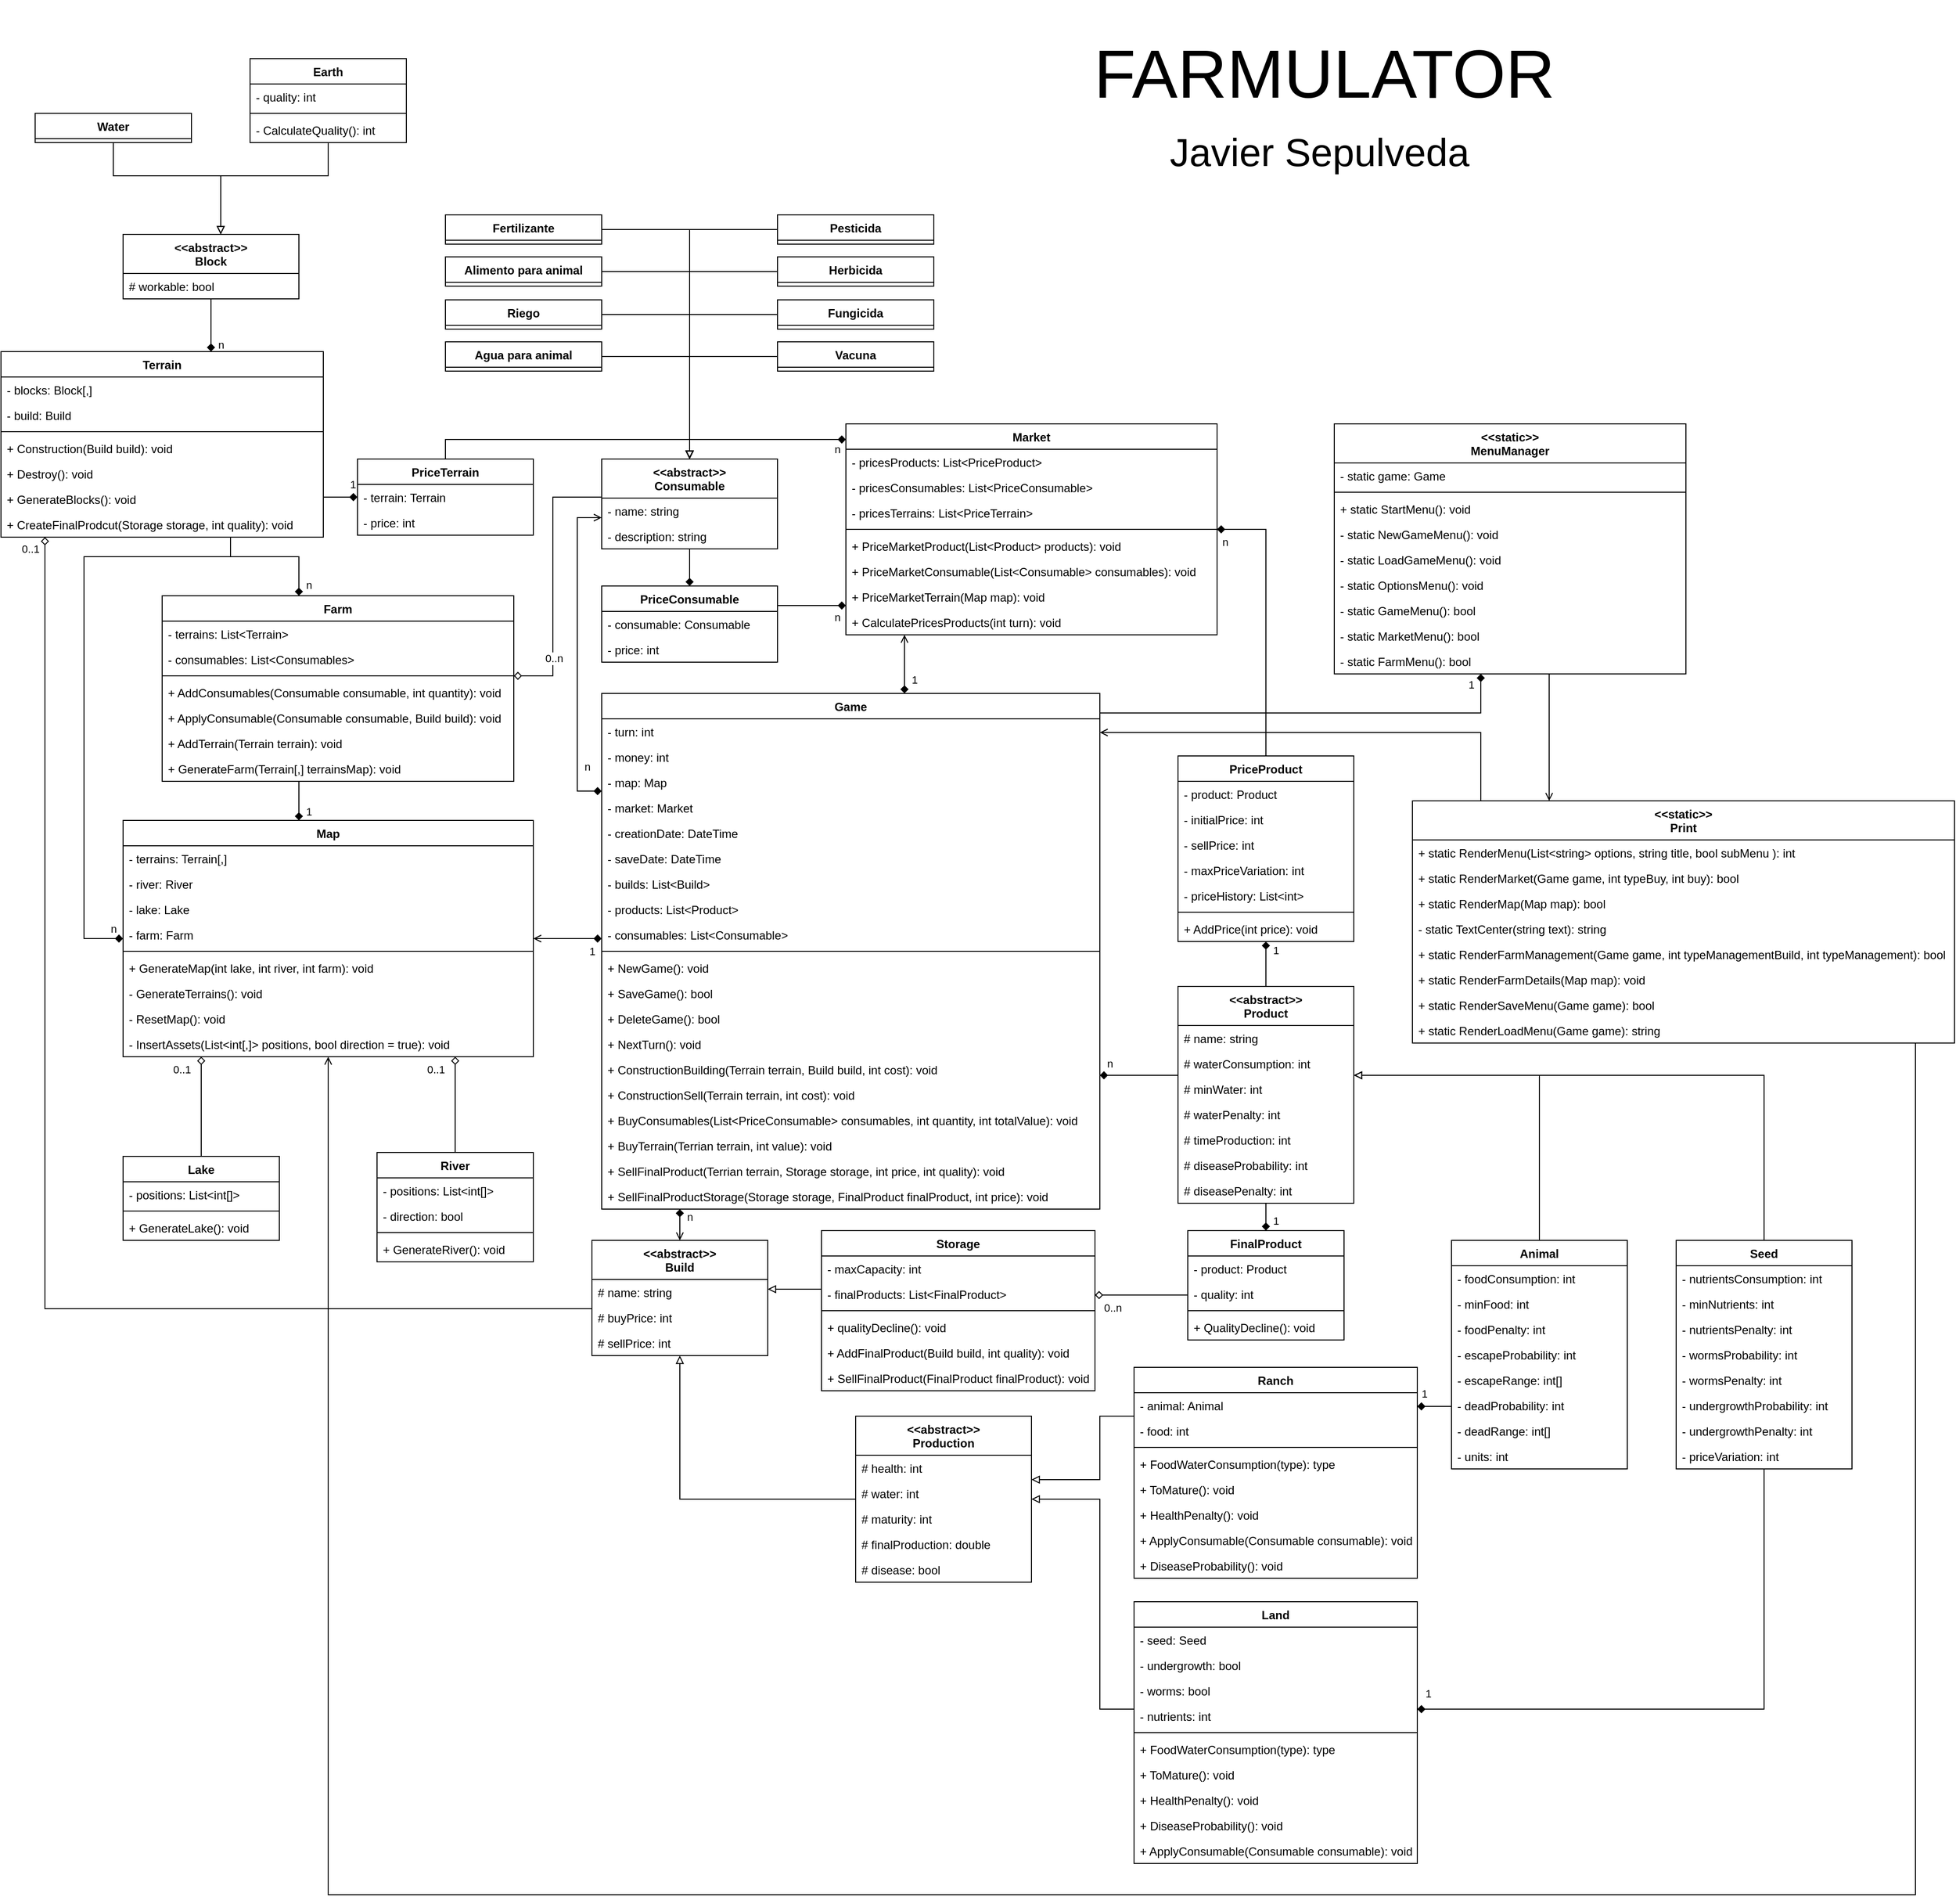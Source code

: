 <mxfile version="13.7.7" type="device"><diagram id="3dkWYqGRn4UvtcBwGfep" name="Page-1"><mxGraphModel dx="494" dy="286" grid="1" gridSize="10" guides="1" tooltips="1" connect="1" arrows="1" fold="1" page="1" pageScale="1" pageWidth="3300" pageHeight="2339" math="0" shadow="0"><root><mxCell id="0"/><mxCell id="1" parent="0"/><mxCell id="NM87ni61dRXkLRVaO2B5-241" style="edgeStyle=orthogonalEdgeStyle;rounded=0;orthogonalLoop=1;jettySize=auto;html=1;endArrow=open;endFill=0;startArrow=diamond;startFill=1;" parent="1" source="NM87ni61dRXkLRVaO2B5-9" target="NM87ni61dRXkLRVaO2B5-37" edge="1"><mxGeometry relative="1" as="geometry"><Array as="points"><mxPoint x="1240" y="1221"/><mxPoint x="1240" y="1221"/></Array></mxGeometry></mxCell><mxCell id="NM87ni61dRXkLRVaO2B5-313" value="1" style="edgeLabel;html=1;align=center;verticalAlign=middle;resizable=0;points=[];" parent="NM87ni61dRXkLRVaO2B5-241" vertex="1" connectable="0"><mxGeometry x="-0.725" y="-1" relative="1" as="geometry"><mxPoint x="-0.29" y="14" as="offset"/></mxGeometry></mxCell><mxCell id="NM87ni61dRXkLRVaO2B5-242" style="edgeStyle=orthogonalEdgeStyle;rounded=0;orthogonalLoop=1;jettySize=auto;html=1;endArrow=diamond;endFill=1;" parent="1" source="NM87ni61dRXkLRVaO2B5-29" target="NM87ni61dRXkLRVaO2B5-37" edge="1"><mxGeometry relative="1" as="geometry"><Array as="points"><mxPoint x="955" y="1080"/><mxPoint x="955" y="1080"/></Array></mxGeometry></mxCell><mxCell id="NM87ni61dRXkLRVaO2B5-288" value="1" style="edgeLabel;html=1;align=center;verticalAlign=middle;resizable=0;points=[];" parent="NM87ni61dRXkLRVaO2B5-242" vertex="1" connectable="0"><mxGeometry x="0.716" y="1" relative="1" as="geometry"><mxPoint x="9" y="-3.55" as="offset"/></mxGeometry></mxCell><mxCell id="NM87ni61dRXkLRVaO2B5-244" style="edgeStyle=orthogonalEdgeStyle;rounded=0;orthogonalLoop=1;jettySize=auto;html=1;endArrow=diamond;endFill=0;" parent="1" source="NM87ni61dRXkLRVaO2B5-62" target="NM87ni61dRXkLRVaO2B5-37" edge="1"><mxGeometry relative="1" as="geometry"><Array as="points"><mxPoint x="855" y="1400"/><mxPoint x="855" y="1400"/></Array></mxGeometry></mxCell><mxCell id="NM87ni61dRXkLRVaO2B5-291" value="0..1" style="edgeLabel;html=1;align=center;verticalAlign=middle;resizable=0;points=[];" parent="NM87ni61dRXkLRVaO2B5-244" vertex="1" connectable="0"><mxGeometry x="0.893" relative="1" as="geometry"><mxPoint x="-20" y="7.4" as="offset"/></mxGeometry></mxCell><mxCell id="NM87ni61dRXkLRVaO2B5-245" style="edgeStyle=orthogonalEdgeStyle;rounded=0;orthogonalLoop=1;jettySize=auto;html=1;endArrow=diamond;endFill=0;" parent="1" source="NM87ni61dRXkLRVaO2B5-54" target="NM87ni61dRXkLRVaO2B5-37" edge="1"><mxGeometry relative="1" as="geometry"><Array as="points"><mxPoint x="1115" y="1390"/><mxPoint x="1115" y="1390"/></Array></mxGeometry></mxCell><mxCell id="NM87ni61dRXkLRVaO2B5-292" value="0..1" style="edgeLabel;html=1;align=center;verticalAlign=middle;resizable=0;points=[];" parent="NM87ni61dRXkLRVaO2B5-245" vertex="1" connectable="0"><mxGeometry x="0.881" relative="1" as="geometry"><mxPoint x="-20" y="7" as="offset"/></mxGeometry></mxCell><mxCell id="NM87ni61dRXkLRVaO2B5-246" style="edgeStyle=orthogonalEdgeStyle;rounded=0;orthogonalLoop=1;jettySize=auto;html=1;endArrow=diamond;endFill=1;" parent="1" source="NM87ni61dRXkLRVaO2B5-66" target="NM87ni61dRXkLRVaO2B5-37" edge="1"><mxGeometry relative="1" as="geometry"><Array as="points"><mxPoint x="885" y="830"/><mxPoint x="735" y="830"/><mxPoint x="735" y="1221"/></Array></mxGeometry></mxCell><mxCell id="NM87ni61dRXkLRVaO2B5-290" value="n" style="edgeLabel;html=1;align=center;verticalAlign=middle;resizable=0;points=[];" parent="NM87ni61dRXkLRVaO2B5-246" vertex="1" connectable="0"><mxGeometry x="0.977" relative="1" as="geometry"><mxPoint x="-3" y="-10" as="offset"/></mxGeometry></mxCell><mxCell id="NM87ni61dRXkLRVaO2B5-261" style="edgeStyle=orthogonalEdgeStyle;rounded=0;orthogonalLoop=1;jettySize=auto;html=1;endArrow=diamond;endFill=1;" parent="1" source="NM87ni61dRXkLRVaO2B5-145" target="NM87ni61dRXkLRVaO2B5-25" edge="1"><mxGeometry relative="1" as="geometry"><Array as="points"><mxPoint x="1105" y="710"/></Array></mxGeometry></mxCell><mxCell id="NM87ni61dRXkLRVaO2B5-302" value="n" style="edgeLabel;html=1;align=center;verticalAlign=middle;resizable=0;points=[];" parent="NM87ni61dRXkLRVaO2B5-261" vertex="1" connectable="0"><mxGeometry x="0.962" y="2" relative="1" as="geometry"><mxPoint x="-1.38" y="12" as="offset"/></mxGeometry></mxCell><mxCell id="NM87ni61dRXkLRVaO2B5-259" style="edgeStyle=orthogonalEdgeStyle;rounded=0;orthogonalLoop=1;jettySize=auto;html=1;endArrow=diamond;endFill=1;" parent="1" source="NM87ni61dRXkLRVaO2B5-17" target="NM87ni61dRXkLRVaO2B5-25" edge="1"><mxGeometry relative="1" as="geometry"><Array as="points"><mxPoint x="1480" y="880"/><mxPoint x="1480" y="880"/></Array></mxGeometry></mxCell><mxCell id="NM87ni61dRXkLRVaO2B5-301" value="n" style="edgeLabel;html=1;align=center;verticalAlign=middle;resizable=0;points=[];" parent="NM87ni61dRXkLRVaO2B5-259" vertex="1" connectable="0"><mxGeometry x="0.759" relative="1" as="geometry"><mxPoint x="-0.34" y="11.97" as="offset"/></mxGeometry></mxCell><mxCell id="NM87ni61dRXkLRVaO2B5-264" style="edgeStyle=orthogonalEdgeStyle;rounded=0;orthogonalLoop=1;jettySize=auto;html=1;endArrow=none;endFill=0;startArrow=diamond;startFill=0;" parent="1" source="NM87ni61dRXkLRVaO2B5-66" target="NM87ni61dRXkLRVaO2B5-174" edge="1"><mxGeometry relative="1" as="geometry"><Array as="points"><mxPoint x="695" y="1600"/></Array><mxPoint x="630" y="722" as="sourcePoint"/></mxGeometry></mxCell><mxCell id="NM87ni61dRXkLRVaO2B5-293" value="0..1" style="edgeLabel;html=1;align=center;verticalAlign=middle;resizable=0;points=[];" parent="NM87ni61dRXkLRVaO2B5-264" vertex="1" connectable="0"><mxGeometry x="-0.976" y="-2" relative="1" as="geometry"><mxPoint x="-13" y="-4" as="offset"/></mxGeometry></mxCell><mxCell id="NM87ni61dRXkLRVaO2B5-256" style="edgeStyle=orthogonalEdgeStyle;rounded=0;orthogonalLoop=1;jettySize=auto;html=1;endArrow=diamond;endFill=1;" parent="1" source="NM87ni61dRXkLRVaO2B5-66" target="NM87ni61dRXkLRVaO2B5-29" edge="1"><mxGeometry relative="1" as="geometry"><Array as="points"><mxPoint x="885" y="830"/><mxPoint x="955" y="830"/></Array></mxGeometry></mxCell><mxCell id="NM87ni61dRXkLRVaO2B5-289" value="n" style="edgeLabel;html=1;align=center;verticalAlign=middle;resizable=0;points=[];" parent="NM87ni61dRXkLRVaO2B5-256" vertex="1" connectable="0"><mxGeometry x="0.887" relative="1" as="geometry"><mxPoint x="10" y="-3.28" as="offset"/></mxGeometry></mxCell><mxCell id="NM87ni61dRXkLRVaO2B5-257" style="edgeStyle=orthogonalEdgeStyle;rounded=0;orthogonalLoop=1;jettySize=auto;html=1;endArrow=diamond;endFill=1;" parent="1" source="NM87ni61dRXkLRVaO2B5-66" target="NM87ni61dRXkLRVaO2B5-145" edge="1"><mxGeometry relative="1" as="geometry"><Array as="points"><mxPoint x="995" y="769"/><mxPoint x="995" y="769"/></Array></mxGeometry></mxCell><mxCell id="NM87ni61dRXkLRVaO2B5-296" value="1" style="edgeLabel;html=1;align=center;verticalAlign=middle;resizable=0;points=[];" parent="NM87ni61dRXkLRVaO2B5-257" vertex="1" connectable="0"><mxGeometry x="0.7" y="2" relative="1" as="geometry"><mxPoint y="-11" as="offset"/></mxGeometry></mxCell><mxCell id="NM87ni61dRXkLRVaO2B5-247" style="edgeStyle=orthogonalEdgeStyle;rounded=0;orthogonalLoop=1;jettySize=auto;html=1;endArrow=diamond;endFill=1;" parent="1" source="NM87ni61dRXkLRVaO2B5-165" target="NM87ni61dRXkLRVaO2B5-66" edge="1"><mxGeometry relative="1" as="geometry"><Array as="points"><mxPoint x="865" y="600"/><mxPoint x="865" y="600"/></Array></mxGeometry></mxCell><mxCell id="NM87ni61dRXkLRVaO2B5-295" value="n" style="edgeLabel;html=1;align=center;verticalAlign=middle;resizable=0;points=[];" parent="NM87ni61dRXkLRVaO2B5-247" vertex="1" connectable="0"><mxGeometry x="0.735" y="1" relative="1" as="geometry"><mxPoint x="9" as="offset"/></mxGeometry></mxCell><mxCell id="NM87ni61dRXkLRVaO2B5-249" style="edgeStyle=orthogonalEdgeStyle;rounded=0;orthogonalLoop=1;jettySize=auto;html=1;endArrow=block;endFill=0;" parent="1" source="NM87ni61dRXkLRVaO2B5-58" target="NM87ni61dRXkLRVaO2B5-165" edge="1"><mxGeometry relative="1" as="geometry"><Array as="points"><mxPoint x="985" y="440"/><mxPoint x="875" y="440"/></Array></mxGeometry></mxCell><mxCell id="NM87ni61dRXkLRVaO2B5-248" style="edgeStyle=orthogonalEdgeStyle;rounded=0;orthogonalLoop=1;jettySize=auto;html=1;endArrow=block;endFill=0;" parent="1" source="NM87ni61dRXkLRVaO2B5-170" target="NM87ni61dRXkLRVaO2B5-165" edge="1"><mxGeometry relative="1" as="geometry"><Array as="points"><mxPoint x="765" y="440"/><mxPoint x="875" y="440"/></Array></mxGeometry></mxCell><mxCell id="NM87ni61dRXkLRVaO2B5-251" style="edgeStyle=orthogonalEdgeStyle;rounded=0;orthogonalLoop=1;jettySize=auto;html=1;endArrow=diamond;endFill=1;startArrow=open;startFill=0;" parent="1" source="NM87ni61dRXkLRVaO2B5-25" target="NM87ni61dRXkLRVaO2B5-9" edge="1"><mxGeometry relative="1" as="geometry"><Array as="points"><mxPoint x="1575" y="960"/><mxPoint x="1575" y="960"/></Array></mxGeometry></mxCell><mxCell id="NM87ni61dRXkLRVaO2B5-311" value="1" style="edgeLabel;html=1;align=center;verticalAlign=middle;resizable=0;points=[];" parent="NM87ni61dRXkLRVaO2B5-251" vertex="1" connectable="0"><mxGeometry x="0.73" relative="1" as="geometry"><mxPoint x="10" y="-5.9" as="offset"/></mxGeometry></mxCell><mxCell id="NM87ni61dRXkLRVaO2B5-252" style="edgeStyle=orthogonalEdgeStyle;rounded=0;orthogonalLoop=1;jettySize=auto;html=1;endArrow=diamond;endFill=1;startArrow=open;startFill=0;" parent="1" source="NM87ni61dRXkLRVaO2B5-234" target="NM87ni61dRXkLRVaO2B5-9" edge="1"><mxGeometry relative="1" as="geometry"><Array as="points"><mxPoint x="1240" y="790"/><mxPoint x="1240" y="1070"/></Array></mxGeometry></mxCell><mxCell id="NM87ni61dRXkLRVaO2B5-299" value="n" style="edgeLabel;html=1;align=center;verticalAlign=middle;resizable=0;points=[];" parent="NM87ni61dRXkLRVaO2B5-252" vertex="1" connectable="0"><mxGeometry x="0.731" y="1" relative="1" as="geometry"><mxPoint x="9" y="-5.72" as="offset"/></mxGeometry></mxCell><mxCell id="NM87ni61dRXkLRVaO2B5-255" style="edgeStyle=orthogonalEdgeStyle;rounded=0;orthogonalLoop=1;jettySize=auto;html=1;endArrow=diamond;endFill=0;" parent="1" source="NM87ni61dRXkLRVaO2B5-234" target="NM87ni61dRXkLRVaO2B5-29" edge="1"><mxGeometry relative="1" as="geometry"><Array as="points"><mxPoint x="1215" y="769"/><mxPoint x="1215" y="952"/></Array></mxGeometry></mxCell><mxCell id="NM87ni61dRXkLRVaO2B5-298" value="0..n" style="edgeLabel;html=1;align=center;verticalAlign=middle;resizable=0;points=[];" parent="NM87ni61dRXkLRVaO2B5-255" vertex="1" connectable="0"><mxGeometry x="0.785" y="-1" relative="1" as="geometry"><mxPoint x="11.43" y="-17.03" as="offset"/></mxGeometry></mxCell><mxCell id="NM87ni61dRXkLRVaO2B5-258" style="edgeStyle=orthogonalEdgeStyle;rounded=0;orthogonalLoop=1;jettySize=auto;html=1;endArrow=diamond;endFill=1;" parent="1" source="NM87ni61dRXkLRVaO2B5-234" target="NM87ni61dRXkLRVaO2B5-17" edge="1"><mxGeometry relative="1" as="geometry"/></mxCell><mxCell id="NM87ni61dRXkLRVaO2B5-300" value="1" style="edgeLabel;html=1;align=center;verticalAlign=middle;resizable=0;points=[];" parent="NM87ni61dRXkLRVaO2B5-258" vertex="1" connectable="0"><mxGeometry x="0.825" y="1" relative="1" as="geometry"><mxPoint x="11" y="6.11" as="offset"/></mxGeometry></mxCell><mxCell id="NM87ni61dRXkLRVaO2B5-265" style="edgeStyle=orthogonalEdgeStyle;rounded=0;orthogonalLoop=1;jettySize=auto;html=1;endArrow=diamond;endFill=1;startArrow=open;startFill=0;" parent="1" source="NM87ni61dRXkLRVaO2B5-174" target="NM87ni61dRXkLRVaO2B5-9" edge="1"><mxGeometry relative="1" as="geometry"><Array as="points"><mxPoint x="1345" y="1516"/><mxPoint x="1345" y="1516"/></Array></mxGeometry></mxCell><mxCell id="NM87ni61dRXkLRVaO2B5-312" value="n" style="edgeLabel;html=1;align=center;verticalAlign=middle;resizable=0;points=[];" parent="NM87ni61dRXkLRVaO2B5-265" vertex="1" connectable="0"><mxGeometry x="0.766" relative="1" as="geometry"><mxPoint x="9.97" y="4.43" as="offset"/></mxGeometry></mxCell><mxCell id="NM87ni61dRXkLRVaO2B5-284" style="edgeStyle=orthogonalEdgeStyle;rounded=0;orthogonalLoop=1;jettySize=auto;html=1;endArrow=open;endFill=0;" parent="1" source="NM87ni61dRXkLRVaO2B5-33" target="NM87ni61dRXkLRVaO2B5-1" edge="1"><mxGeometry relative="1" as="geometry"><Array as="points"><mxPoint x="2235" y="1000"/><mxPoint x="2235" y="1000"/></Array></mxGeometry></mxCell><mxCell id="NM87ni61dRXkLRVaO2B5-267" style="edgeStyle=orthogonalEdgeStyle;rounded=0;orthogonalLoop=1;jettySize=auto;html=1;endArrow=block;endFill=0;" parent="1" source="NM87ni61dRXkLRVaO2B5-179" target="NM87ni61dRXkLRVaO2B5-174" edge="1"><mxGeometry relative="1" as="geometry"><Array as="points"><mxPoint x="1460" y="1580"/><mxPoint x="1460" y="1580"/></Array></mxGeometry></mxCell><mxCell id="NM87ni61dRXkLRVaO2B5-268" style="edgeStyle=orthogonalEdgeStyle;rounded=0;orthogonalLoop=1;jettySize=auto;html=1;endArrow=block;endFill=0;" parent="1" source="NM87ni61dRXkLRVaO2B5-184" target="NM87ni61dRXkLRVaO2B5-174" edge="1"><mxGeometry relative="1" as="geometry"/></mxCell><mxCell id="NM87ni61dRXkLRVaO2B5-273" style="edgeStyle=orthogonalEdgeStyle;rounded=0;orthogonalLoop=1;jettySize=auto;html=1;endArrow=diamond;endFill=1;" parent="1" source="NM87ni61dRXkLRVaO2B5-21" target="NM87ni61dRXkLRVaO2B5-25" edge="1"><mxGeometry relative="1" as="geometry"><Array as="points"><mxPoint x="1945" y="802"/></Array></mxGeometry></mxCell><mxCell id="NM87ni61dRXkLRVaO2B5-303" value="n" style="edgeLabel;html=1;align=center;verticalAlign=middle;resizable=0;points=[];" parent="NM87ni61dRXkLRVaO2B5-273" vertex="1" connectable="0"><mxGeometry x="0.943" relative="1" as="geometry"><mxPoint y="12.97" as="offset"/></mxGeometry></mxCell><mxCell id="NM87ni61dRXkLRVaO2B5-287" style="edgeStyle=orthogonalEdgeStyle;rounded=0;orthogonalLoop=1;jettySize=auto;html=1;endArrow=open;endFill=0;" parent="1" source="NM87ni61dRXkLRVaO2B5-1" target="NM87ni61dRXkLRVaO2B5-37" edge="1"><mxGeometry relative="1" as="geometry"><Array as="points"><mxPoint x="2610" y="2200"/><mxPoint x="985" y="2200"/></Array></mxGeometry></mxCell><mxCell id="NM87ni61dRXkLRVaO2B5-269" style="edgeStyle=orthogonalEdgeStyle;rounded=0;orthogonalLoop=1;jettySize=auto;html=1;endArrow=block;endFill=0;" parent="1" source="pKIcFe54DHYflHfYI1D6-32" target="NM87ni61dRXkLRVaO2B5-184" edge="1"><mxGeometry relative="1" as="geometry"><Array as="points"><mxPoint x="1775" y="2010"/><mxPoint x="1775" y="1795"/></Array><mxPoint x="1855" y="1855" as="sourcePoint"/></mxGeometry></mxCell><mxCell id="NM87ni61dRXkLRVaO2B5-270" style="edgeStyle=orthogonalEdgeStyle;rounded=0;orthogonalLoop=1;jettySize=auto;html=1;endArrow=block;endFill=0;" parent="1" source="pKIcFe54DHYflHfYI1D6-44" target="NM87ni61dRXkLRVaO2B5-184" edge="1"><mxGeometry relative="1" as="geometry"><Array as="points"><mxPoint x="1775" y="1710"/><mxPoint x="1775" y="1775"/></Array><mxPoint x="1855" y="1689.0" as="sourcePoint"/></mxGeometry></mxCell><mxCell id="NM87ni61dRXkLRVaO2B5-271" style="edgeStyle=orthogonalEdgeStyle;rounded=0;orthogonalLoop=1;jettySize=auto;html=1;endArrow=diamond;endFill=1;" parent="1" source="NM87ni61dRXkLRVaO2B5-198" target="pKIcFe54DHYflHfYI1D6-55" edge="1"><mxGeometry relative="1" as="geometry"><mxPoint x="1945" y="1530" as="targetPoint"/><Array as="points"><mxPoint x="1945" y="1510"/><mxPoint x="1945" y="1510"/></Array></mxGeometry></mxCell><mxCell id="NM87ni61dRXkLRVaO2B5-306" value="1" style="edgeLabel;html=1;align=center;verticalAlign=middle;resizable=0;points=[];" parent="NM87ni61dRXkLRVaO2B5-271" vertex="1" connectable="0"><mxGeometry x="0.742" y="1" relative="1" as="geometry"><mxPoint x="9" y="-6.67" as="offset"/></mxGeometry></mxCell><mxCell id="NM87ni61dRXkLRVaO2B5-274" style="edgeStyle=orthogonalEdgeStyle;rounded=0;orthogonalLoop=1;jettySize=auto;html=1;endArrow=diamond;endFill=1;" parent="1" source="NM87ni61dRXkLRVaO2B5-198" target="NM87ni61dRXkLRVaO2B5-21" edge="1"><mxGeometry relative="1" as="geometry"/></mxCell><mxCell id="NM87ni61dRXkLRVaO2B5-305" value="1" style="edgeLabel;html=1;align=center;verticalAlign=middle;resizable=0;points=[];" parent="NM87ni61dRXkLRVaO2B5-274" vertex="1" connectable="0"><mxGeometry x="0.775" y="-1" relative="1" as="geometry"><mxPoint x="9" y="4" as="offset"/></mxGeometry></mxCell><mxCell id="NM87ni61dRXkLRVaO2B5-282" style="edgeStyle=orthogonalEdgeStyle;rounded=0;orthogonalLoop=1;jettySize=auto;html=1;endArrow=diamond;endFill=1;" parent="1" source="NM87ni61dRXkLRVaO2B5-198" target="NM87ni61dRXkLRVaO2B5-9" edge="1"><mxGeometry relative="1" as="geometry"><Array as="points"><mxPoint x="1795" y="1361"/><mxPoint x="1795" y="1361"/></Array></mxGeometry></mxCell><mxCell id="NM87ni61dRXkLRVaO2B5-310" value="n" style="edgeLabel;html=1;align=center;verticalAlign=middle;resizable=0;points=[];" parent="NM87ni61dRXkLRVaO2B5-282" vertex="1" connectable="0"><mxGeometry x="0.836" y="-1" relative="1" as="geometry"><mxPoint x="3.71" y="-11" as="offset"/></mxGeometry></mxCell><mxCell id="NM87ni61dRXkLRVaO2B5-272" style="edgeStyle=orthogonalEdgeStyle;rounded=0;orthogonalLoop=1;jettySize=auto;html=1;endArrow=diamond;endFill=0;" parent="1" source="pKIcFe54DHYflHfYI1D6-55" target="NM87ni61dRXkLRVaO2B5-179" edge="1"><mxGeometry relative="1" as="geometry"><Array as="points"><mxPoint x="1800" y="1586"/><mxPoint x="1800" y="1586"/></Array><mxPoint x="1855" y="1569.0" as="sourcePoint"/></mxGeometry></mxCell><mxCell id="NM87ni61dRXkLRVaO2B5-307" value="0..n" style="edgeLabel;html=1;align=center;verticalAlign=middle;resizable=0;points=[];" parent="NM87ni61dRXkLRVaO2B5-272" vertex="1" connectable="0"><mxGeometry x="0.83" y="2" relative="1" as="geometry"><mxPoint x="9.38" y="11" as="offset"/></mxGeometry></mxCell><mxCell id="NM87ni61dRXkLRVaO2B5-275" style="edgeStyle=orthogonalEdgeStyle;rounded=0;orthogonalLoop=1;jettySize=auto;html=1;endArrow=block;endFill=0;" parent="1" source="NM87ni61dRXkLRVaO2B5-220" target="NM87ni61dRXkLRVaO2B5-198" edge="1"><mxGeometry relative="1" as="geometry"><Array as="points"><mxPoint x="2225" y="1361"/></Array></mxGeometry></mxCell><mxCell id="NM87ni61dRXkLRVaO2B5-278" style="edgeStyle=orthogonalEdgeStyle;rounded=0;orthogonalLoop=1;jettySize=auto;html=1;endArrow=diamond;endFill=1;" parent="1" source="NM87ni61dRXkLRVaO2B5-220" target="pKIcFe54DHYflHfYI1D6-44" edge="1"><mxGeometry relative="1" as="geometry"><Array as="points"><mxPoint x="2110" y="1700"/><mxPoint x="2110" y="1700"/></Array><mxPoint x="2035" y="1689.0" as="targetPoint"/></mxGeometry></mxCell><mxCell id="NM87ni61dRXkLRVaO2B5-309" value="1" style="edgeLabel;html=1;align=center;verticalAlign=middle;resizable=0;points=[];" parent="NM87ni61dRXkLRVaO2B5-278" vertex="1" connectable="0"><mxGeometry x="0.881" y="-1" relative="1" as="geometry"><mxPoint x="4.29" y="-12" as="offset"/></mxGeometry></mxCell><mxCell id="NM87ni61dRXkLRVaO2B5-276" style="edgeStyle=orthogonalEdgeStyle;rounded=0;orthogonalLoop=1;jettySize=auto;html=1;endArrow=block;endFill=0;" parent="1" source="NM87ni61dRXkLRVaO2B5-206" target="NM87ni61dRXkLRVaO2B5-198" edge="1"><mxGeometry relative="1" as="geometry"><Array as="points"><mxPoint x="2455" y="1361"/></Array></mxGeometry></mxCell><mxCell id="NM87ni61dRXkLRVaO2B5-281" style="edgeStyle=orthogonalEdgeStyle;rounded=0;orthogonalLoop=1;jettySize=auto;html=1;endArrow=diamond;endFill=1;" parent="1" source="NM87ni61dRXkLRVaO2B5-206" target="pKIcFe54DHYflHfYI1D6-32" edge="1"><mxGeometry relative="1" as="geometry"><Array as="points"><mxPoint x="2455" y="2010"/></Array><mxPoint x="2035" y="1850" as="targetPoint"/></mxGeometry></mxCell><mxCell id="NM87ni61dRXkLRVaO2B5-308" value="1" style="edgeLabel;html=1;align=center;verticalAlign=middle;resizable=0;points=[];" parent="NM87ni61dRXkLRVaO2B5-281" vertex="1" connectable="0"><mxGeometry x="0.963" y="1" relative="1" as="geometry"><mxPoint y="-17.03" as="offset"/></mxGeometry></mxCell><mxCell id="NM87ni61dRXkLRVaO2B5-283" style="edgeStyle=orthogonalEdgeStyle;rounded=0;orthogonalLoop=1;jettySize=auto;html=1;endArrow=diamond;endFill=1;" parent="1" source="NM87ni61dRXkLRVaO2B5-9" target="NM87ni61dRXkLRVaO2B5-33" edge="1"><mxGeometry relative="1" as="geometry"><Array as="points"><mxPoint x="2165" y="990"/></Array></mxGeometry></mxCell><mxCell id="NM87ni61dRXkLRVaO2B5-304" value="1" style="edgeLabel;html=1;align=center;verticalAlign=middle;resizable=0;points=[];" parent="NM87ni61dRXkLRVaO2B5-283" vertex="1" connectable="0"><mxGeometry x="0.962" y="-1" relative="1" as="geometry"><mxPoint x="-11" y="2.59" as="offset"/></mxGeometry></mxCell><mxCell id="NM87ni61dRXkLRVaO2B5-285" style="edgeStyle=orthogonalEdgeStyle;rounded=0;orthogonalLoop=1;jettySize=auto;html=1;endArrow=open;endFill=0;" parent="1" source="NM87ni61dRXkLRVaO2B5-1" target="NM87ni61dRXkLRVaO2B5-9" edge="1"><mxGeometry relative="1" as="geometry"><Array as="points"><mxPoint x="2165" y="1010"/></Array></mxGeometry></mxCell><mxCell id="NM87ni61dRXkLRVaO2B5-165" value="&lt;&lt;abstract&gt;&gt;&#10;Block" style="swimlane;fontStyle=1;align=center;verticalAlign=top;childLayout=stackLayout;horizontal=1;startSize=40;horizontalStack=0;resizeParent=1;resizeParentMax=0;resizeLast=0;collapsible=1;marginBottom=0;" parent="1" vertex="1"><mxGeometry x="775" y="500" width="180" height="66" as="geometry"/></mxCell><mxCell id="NM87ni61dRXkLRVaO2B5-166" value="# workable: bool" style="text;strokeColor=none;fillColor=none;align=left;verticalAlign=top;spacingLeft=4;spacingRight=4;overflow=hidden;rotatable=0;points=[[0,0.5],[1,0.5]];portConstraint=eastwest;" parent="NM87ni61dRXkLRVaO2B5-165" vertex="1"><mxGeometry y="40" width="180" height="26" as="geometry"/></mxCell><mxCell id="NM87ni61dRXkLRVaO2B5-145" value="PriceTerrain" style="swimlane;fontStyle=1;align=center;verticalAlign=top;childLayout=stackLayout;horizontal=1;startSize=26;horizontalStack=0;resizeParent=1;resizeParentMax=0;resizeLast=0;collapsible=1;marginBottom=0;" parent="1" vertex="1"><mxGeometry x="1015" y="730" width="180" height="78" as="geometry"/></mxCell><mxCell id="NM87ni61dRXkLRVaO2B5-146" value="- terrain: Terrain" style="text;strokeColor=none;fillColor=none;align=left;verticalAlign=top;spacingLeft=4;spacingRight=4;overflow=hidden;rotatable=0;points=[[0,0.5],[1,0.5]];portConstraint=eastwest;" parent="NM87ni61dRXkLRVaO2B5-145" vertex="1"><mxGeometry y="26" width="180" height="26" as="geometry"/></mxCell><mxCell id="NM87ni61dRXkLRVaO2B5-147" value="- price: int" style="text;strokeColor=none;fillColor=none;align=left;verticalAlign=top;spacingLeft=4;spacingRight=4;overflow=hidden;rotatable=0;points=[[0,0.5],[1,0.5]];portConstraint=eastwest;" parent="NM87ni61dRXkLRVaO2B5-145" vertex="1"><mxGeometry y="52" width="180" height="26" as="geometry"/></mxCell><mxCell id="NM87ni61dRXkLRVaO2B5-58" value="Earth" style="swimlane;fontStyle=1;align=center;verticalAlign=top;childLayout=stackLayout;horizontal=1;startSize=26;horizontalStack=0;resizeParent=1;resizeParentMax=0;resizeLast=0;collapsible=1;marginBottom=0;" parent="1" vertex="1"><mxGeometry x="905" y="320" width="160" height="86" as="geometry"/></mxCell><mxCell id="NM87ni61dRXkLRVaO2B5-59" value="- quality: int" style="text;strokeColor=none;fillColor=none;align=left;verticalAlign=top;spacingLeft=4;spacingRight=4;overflow=hidden;rotatable=0;points=[[0,0.5],[1,0.5]];portConstraint=eastwest;" parent="NM87ni61dRXkLRVaO2B5-58" vertex="1"><mxGeometry y="26" width="160" height="26" as="geometry"/></mxCell><mxCell id="NM87ni61dRXkLRVaO2B5-60" value="" style="line;strokeWidth=1;fillColor=none;align=left;verticalAlign=middle;spacingTop=-1;spacingLeft=3;spacingRight=3;rotatable=0;labelPosition=right;points=[];portConstraint=eastwest;" parent="NM87ni61dRXkLRVaO2B5-58" vertex="1"><mxGeometry y="52" width="160" height="8" as="geometry"/></mxCell><mxCell id="NM87ni61dRXkLRVaO2B5-61" value="- CalculateQuality(): int" style="text;strokeColor=none;fillColor=none;align=left;verticalAlign=top;spacingLeft=4;spacingRight=4;overflow=hidden;rotatable=0;points=[[0,0.5],[1,0.5]];portConstraint=eastwest;" parent="NM87ni61dRXkLRVaO2B5-58" vertex="1"><mxGeometry y="60" width="160" height="26" as="geometry"/></mxCell><mxCell id="NM87ni61dRXkLRVaO2B5-170" value="Water" style="swimlane;fontStyle=1;align=center;verticalAlign=top;childLayout=stackLayout;horizontal=1;startSize=26;horizontalStack=0;resizeParent=1;resizeParentMax=0;resizeLast=0;collapsible=1;marginBottom=0;" parent="1" vertex="1"><mxGeometry x="685" y="376" width="160" height="30" as="geometry"/></mxCell><mxCell id="NM87ni61dRXkLRVaO2B5-25" value="Market" style="swimlane;fontStyle=1;align=center;verticalAlign=top;childLayout=stackLayout;horizontal=1;startSize=26;horizontalStack=0;resizeParent=1;resizeParentMax=0;resizeLast=0;collapsible=1;marginBottom=0;" parent="1" vertex="1"><mxGeometry x="1515" y="694" width="380" height="216" as="geometry"/></mxCell><mxCell id="NM87ni61dRXkLRVaO2B5-26" value="- pricesProducts: List&lt;PriceProduct&gt;" style="text;strokeColor=none;fillColor=none;align=left;verticalAlign=top;spacingLeft=4;spacingRight=4;overflow=hidden;rotatable=0;points=[[0,0.5],[1,0.5]];portConstraint=eastwest;" parent="NM87ni61dRXkLRVaO2B5-25" vertex="1"><mxGeometry y="26" width="380" height="26" as="geometry"/></mxCell><mxCell id="NM87ni61dRXkLRVaO2B5-139" value="- pricesConsumables: List&lt;PriceConsumable&gt;" style="text;strokeColor=none;fillColor=none;align=left;verticalAlign=top;spacingLeft=4;spacingRight=4;overflow=hidden;rotatable=0;points=[[0,0.5],[1,0.5]];portConstraint=eastwest;" parent="NM87ni61dRXkLRVaO2B5-25" vertex="1"><mxGeometry y="52" width="380" height="26" as="geometry"/></mxCell><mxCell id="NM87ni61dRXkLRVaO2B5-138" value="- pricesTerrains: List&lt;PriceTerrain&gt;" style="text;strokeColor=none;fillColor=none;align=left;verticalAlign=top;spacingLeft=4;spacingRight=4;overflow=hidden;rotatable=0;points=[[0,0.5],[1,0.5]];portConstraint=eastwest;" parent="NM87ni61dRXkLRVaO2B5-25" vertex="1"><mxGeometry y="78" width="380" height="26" as="geometry"/></mxCell><mxCell id="NM87ni61dRXkLRVaO2B5-27" value="" style="line;strokeWidth=1;fillColor=none;align=left;verticalAlign=middle;spacingTop=-1;spacingLeft=3;spacingRight=3;rotatable=0;labelPosition=right;points=[];portConstraint=eastwest;" parent="NM87ni61dRXkLRVaO2B5-25" vertex="1"><mxGeometry y="104" width="380" height="8" as="geometry"/></mxCell><mxCell id="NM87ni61dRXkLRVaO2B5-28" value="+ PriceMarketProduct(List&lt;Product&gt; products): void" style="text;strokeColor=none;fillColor=none;align=left;verticalAlign=top;spacingLeft=4;spacingRight=4;overflow=hidden;rotatable=0;points=[[0,0.5],[1,0.5]];portConstraint=eastwest;" parent="NM87ni61dRXkLRVaO2B5-25" vertex="1"><mxGeometry y="112" width="380" height="26" as="geometry"/></mxCell><mxCell id="NM87ni61dRXkLRVaO2B5-142" value="+ PriceMarketConsumable(List&lt;Consumable&gt; consumables): void" style="text;strokeColor=none;fillColor=none;align=left;verticalAlign=top;spacingLeft=4;spacingRight=4;overflow=hidden;rotatable=0;points=[[0,0.5],[1,0.5]];portConstraint=eastwest;" parent="NM87ni61dRXkLRVaO2B5-25" vertex="1"><mxGeometry y="138" width="380" height="26" as="geometry"/></mxCell><mxCell id="NM87ni61dRXkLRVaO2B5-143" value="+ PriceMarketTerrain(Map map): void" style="text;strokeColor=none;fillColor=none;align=left;verticalAlign=top;spacingLeft=4;spacingRight=4;overflow=hidden;rotatable=0;points=[[0,0.5],[1,0.5]];portConstraint=eastwest;" parent="NM87ni61dRXkLRVaO2B5-25" vertex="1"><mxGeometry y="164" width="380" height="26" as="geometry"/></mxCell><mxCell id="NM87ni61dRXkLRVaO2B5-141" value="+ CalculatePricesProducts(int turn): void" style="text;strokeColor=none;fillColor=none;align=left;verticalAlign=top;spacingLeft=4;spacingRight=4;overflow=hidden;rotatable=0;points=[[0,0.5],[1,0.5]];portConstraint=eastwest;" parent="NM87ni61dRXkLRVaO2B5-25" vertex="1"><mxGeometry y="190" width="380" height="26" as="geometry"/></mxCell><mxCell id="NM87ni61dRXkLRVaO2B5-33" value="&lt;&lt;static&gt;&gt;&#10;MenuManager" style="swimlane;fontStyle=1;align=center;verticalAlign=top;childLayout=stackLayout;horizontal=1;startSize=40;horizontalStack=0;resizeParent=1;resizeParentMax=0;resizeLast=0;collapsible=1;marginBottom=0;" parent="1" vertex="1"><mxGeometry x="2015" y="694" width="360" height="256" as="geometry"/></mxCell><mxCell id="NM87ni61dRXkLRVaO2B5-34" value="- static game: Game" style="text;strokeColor=none;fillColor=none;align=left;verticalAlign=top;spacingLeft=4;spacingRight=4;overflow=hidden;rotatable=0;points=[[0,0.5],[1,0.5]];portConstraint=eastwest;" parent="NM87ni61dRXkLRVaO2B5-33" vertex="1"><mxGeometry y="40" width="360" height="26" as="geometry"/></mxCell><mxCell id="NM87ni61dRXkLRVaO2B5-35" value="" style="line;strokeWidth=1;fillColor=none;align=left;verticalAlign=middle;spacingTop=-1;spacingLeft=3;spacingRight=3;rotatable=0;labelPosition=right;points=[];portConstraint=eastwest;" parent="NM87ni61dRXkLRVaO2B5-33" vertex="1"><mxGeometry y="66" width="360" height="8" as="geometry"/></mxCell><mxCell id="NM87ni61dRXkLRVaO2B5-36" value="+ static StartMenu(): void" style="text;strokeColor=none;fillColor=none;align=left;verticalAlign=top;spacingLeft=4;spacingRight=4;overflow=hidden;rotatable=0;points=[[0,0.5],[1,0.5]];portConstraint=eastwest;" parent="NM87ni61dRXkLRVaO2B5-33" vertex="1"><mxGeometry y="74" width="360" height="26" as="geometry"/></mxCell><mxCell id="NM87ni61dRXkLRVaO2B5-118" value="- static NewGameMenu(): void" style="text;strokeColor=none;fillColor=none;align=left;verticalAlign=top;spacingLeft=4;spacingRight=4;overflow=hidden;rotatable=0;points=[[0,0.5],[1,0.5]];portConstraint=eastwest;" parent="NM87ni61dRXkLRVaO2B5-33" vertex="1"><mxGeometry y="100" width="360" height="26" as="geometry"/></mxCell><mxCell id="NM87ni61dRXkLRVaO2B5-119" value="- static LoadGameMenu(): void" style="text;strokeColor=none;fillColor=none;align=left;verticalAlign=top;spacingLeft=4;spacingRight=4;overflow=hidden;rotatable=0;points=[[0,0.5],[1,0.5]];portConstraint=eastwest;" parent="NM87ni61dRXkLRVaO2B5-33" vertex="1"><mxGeometry y="126" width="360" height="26" as="geometry"/></mxCell><mxCell id="NM87ni61dRXkLRVaO2B5-120" value="- static OptionsMenu(): void" style="text;strokeColor=none;fillColor=none;align=left;verticalAlign=top;spacingLeft=4;spacingRight=4;overflow=hidden;rotatable=0;points=[[0,0.5],[1,0.5]];portConstraint=eastwest;" parent="NM87ni61dRXkLRVaO2B5-33" vertex="1"><mxGeometry y="152" width="360" height="26" as="geometry"/></mxCell><mxCell id="NM87ni61dRXkLRVaO2B5-121" value="- static GameMenu(): bool" style="text;strokeColor=none;fillColor=none;align=left;verticalAlign=top;spacingLeft=4;spacingRight=4;overflow=hidden;rotatable=0;points=[[0,0.5],[1,0.5]];portConstraint=eastwest;" parent="NM87ni61dRXkLRVaO2B5-33" vertex="1"><mxGeometry y="178" width="360" height="26" as="geometry"/></mxCell><mxCell id="NM87ni61dRXkLRVaO2B5-117" value="- static MarketMenu(): bool" style="text;strokeColor=none;fillColor=none;align=left;verticalAlign=top;spacingLeft=4;spacingRight=4;overflow=hidden;rotatable=0;points=[[0,0.5],[1,0.5]];portConstraint=eastwest;" parent="NM87ni61dRXkLRVaO2B5-33" vertex="1"><mxGeometry y="204" width="360" height="26" as="geometry"/></mxCell><mxCell id="pKIcFe54DHYflHfYI1D6-5" value="- static FarmMenu(): bool" style="text;strokeColor=none;fillColor=none;align=left;verticalAlign=top;spacingLeft=4;spacingRight=4;overflow=hidden;rotatable=0;points=[[0,0.5],[1,0.5]];portConstraint=eastwest;" vertex="1" parent="NM87ni61dRXkLRVaO2B5-33"><mxGeometry y="230" width="360" height="26" as="geometry"/></mxCell><mxCell id="NM87ni61dRXkLRVaO2B5-17" value="PriceConsumable" style="swimlane;fontStyle=1;align=center;verticalAlign=top;childLayout=stackLayout;horizontal=1;startSize=26;horizontalStack=0;resizeParent=1;resizeParentMax=0;resizeLast=0;collapsible=1;marginBottom=0;" parent="1" vertex="1"><mxGeometry x="1265" y="860" width="180" height="78" as="geometry"/></mxCell><mxCell id="NM87ni61dRXkLRVaO2B5-18" value="- consumable: Consumable" style="text;strokeColor=none;fillColor=none;align=left;verticalAlign=top;spacingLeft=4;spacingRight=4;overflow=hidden;rotatable=0;points=[[0,0.5],[1,0.5]];portConstraint=eastwest;" parent="NM87ni61dRXkLRVaO2B5-17" vertex="1"><mxGeometry y="26" width="180" height="26" as="geometry"/></mxCell><mxCell id="NM87ni61dRXkLRVaO2B5-144" value="- price: int" style="text;strokeColor=none;fillColor=none;align=left;verticalAlign=top;spacingLeft=4;spacingRight=4;overflow=hidden;rotatable=0;points=[[0,0.5],[1,0.5]];portConstraint=eastwest;" parent="NM87ni61dRXkLRVaO2B5-17" vertex="1"><mxGeometry y="52" width="180" height="26" as="geometry"/></mxCell><mxCell id="NM87ni61dRXkLRVaO2B5-234" value="&lt;&lt;abstract&gt;&gt;&#10;Consumable" style="swimlane;fontStyle=1;align=center;verticalAlign=top;childLayout=stackLayout;horizontal=1;startSize=40;horizontalStack=0;resizeParent=1;resizeParentMax=0;resizeLast=0;collapsible=1;marginBottom=0;" parent="1" vertex="1"><mxGeometry x="1265" y="730" width="180" height="92" as="geometry"/></mxCell><mxCell id="NM87ni61dRXkLRVaO2B5-235" value="- name: string" style="text;strokeColor=none;fillColor=none;align=left;verticalAlign=top;spacingLeft=4;spacingRight=4;overflow=hidden;rotatable=0;points=[[0,0.5],[1,0.5]];portConstraint=eastwest;" parent="NM87ni61dRXkLRVaO2B5-234" vertex="1"><mxGeometry y="40" width="180" height="26" as="geometry"/></mxCell><mxCell id="NM87ni61dRXkLRVaO2B5-236" value="- description: string" style="text;strokeColor=none;fillColor=none;align=left;verticalAlign=top;spacingLeft=4;spacingRight=4;overflow=hidden;rotatable=0;points=[[0,0.5],[1,0.5]];portConstraint=eastwest;" parent="NM87ni61dRXkLRVaO2B5-234" vertex="1"><mxGeometry y="66" width="180" height="26" as="geometry"/></mxCell><mxCell id="mEHuGHKdSVcplvziw8lp-12" style="edgeStyle=orthogonalEdgeStyle;rounded=0;orthogonalLoop=1;jettySize=auto;html=1;endArrow=block;endFill=0;" parent="1" source="mEHuGHKdSVcplvziw8lp-8" target="NM87ni61dRXkLRVaO2B5-234" edge="1"><mxGeometry relative="1" as="geometry"><Array as="points"><mxPoint x="1355" y="495"/></Array></mxGeometry></mxCell><mxCell id="mEHuGHKdSVcplvziw8lp-8" value="Pesticida" style="swimlane;fontStyle=1;align=center;verticalAlign=top;childLayout=stackLayout;horizontal=1;startSize=26;horizontalStack=0;resizeParent=1;resizeParentMax=0;resizeLast=0;collapsible=1;marginBottom=0;" parent="1" vertex="1"><mxGeometry x="1445" y="480" width="160" height="30" as="geometry"/></mxCell><mxCell id="mEHuGHKdSVcplvziw8lp-14" style="edgeStyle=orthogonalEdgeStyle;rounded=0;orthogonalLoop=1;jettySize=auto;html=1;endArrow=block;endFill=0;" parent="1" source="mEHuGHKdSVcplvziw8lp-2" target="NM87ni61dRXkLRVaO2B5-234" edge="1"><mxGeometry relative="1" as="geometry"><Array as="points"><mxPoint x="1355" y="538"/></Array></mxGeometry></mxCell><mxCell id="mEHuGHKdSVcplvziw8lp-2" value="Herbicida" style="swimlane;fontStyle=1;align=center;verticalAlign=top;childLayout=stackLayout;horizontal=1;startSize=26;horizontalStack=0;resizeParent=1;resizeParentMax=0;resizeLast=0;collapsible=1;marginBottom=0;" parent="1" vertex="1"><mxGeometry x="1445" y="523" width="160" height="30" as="geometry"/></mxCell><mxCell id="mEHuGHKdSVcplvziw8lp-16" style="edgeStyle=orthogonalEdgeStyle;rounded=0;orthogonalLoop=1;jettySize=auto;html=1;endArrow=block;endFill=0;" parent="1" source="mEHuGHKdSVcplvziw8lp-3" target="NM87ni61dRXkLRVaO2B5-234" edge="1"><mxGeometry relative="1" as="geometry"><Array as="points"><mxPoint x="1355" y="582"/></Array></mxGeometry></mxCell><mxCell id="mEHuGHKdSVcplvziw8lp-3" value="Fungicida" style="swimlane;fontStyle=1;align=center;verticalAlign=top;childLayout=stackLayout;horizontal=1;startSize=26;horizontalStack=0;resizeParent=1;resizeParentMax=0;resizeLast=0;collapsible=1;marginBottom=0;" parent="1" vertex="1"><mxGeometry x="1445" y="567" width="160" height="30" as="geometry"/></mxCell><mxCell id="mEHuGHKdSVcplvziw8lp-18" style="edgeStyle=orthogonalEdgeStyle;rounded=0;orthogonalLoop=1;jettySize=auto;html=1;endArrow=block;endFill=0;" parent="1" source="mEHuGHKdSVcplvziw8lp-4" target="NM87ni61dRXkLRVaO2B5-234" edge="1"><mxGeometry relative="1" as="geometry"><Array as="points"><mxPoint x="1355" y="625"/></Array></mxGeometry></mxCell><mxCell id="mEHuGHKdSVcplvziw8lp-4" value="Vacuna" style="swimlane;fontStyle=1;align=center;verticalAlign=top;childLayout=stackLayout;horizontal=1;startSize=26;horizontalStack=0;resizeParent=1;resizeParentMax=0;resizeLast=0;collapsible=1;marginBottom=0;" parent="1" vertex="1"><mxGeometry x="1445" y="610" width="160" height="30" as="geometry"/></mxCell><mxCell id="mEHuGHKdSVcplvziw8lp-17" style="edgeStyle=orthogonalEdgeStyle;rounded=0;orthogonalLoop=1;jettySize=auto;html=1;endArrow=block;endFill=0;" parent="1" source="mEHuGHKdSVcplvziw8lp-1" target="NM87ni61dRXkLRVaO2B5-234" edge="1"><mxGeometry relative="1" as="geometry"><Array as="points"><mxPoint x="1355" y="625"/></Array></mxGeometry></mxCell><mxCell id="mEHuGHKdSVcplvziw8lp-1" value="Agua para animal" style="swimlane;fontStyle=1;align=center;verticalAlign=top;childLayout=stackLayout;horizontal=1;startSize=26;horizontalStack=0;resizeParent=1;resizeParentMax=0;resizeLast=0;collapsible=1;marginBottom=0;" parent="1" vertex="1"><mxGeometry x="1105" y="610" width="160" height="30" as="geometry"/></mxCell><mxCell id="mEHuGHKdSVcplvziw8lp-15" style="edgeStyle=orthogonalEdgeStyle;rounded=0;orthogonalLoop=1;jettySize=auto;html=1;endArrow=block;endFill=0;" parent="1" source="mEHuGHKdSVcplvziw8lp-6" target="NM87ni61dRXkLRVaO2B5-234" edge="1"><mxGeometry relative="1" as="geometry"><Array as="points"><mxPoint x="1355" y="582"/></Array></mxGeometry></mxCell><mxCell id="mEHuGHKdSVcplvziw8lp-6" value="Riego" style="swimlane;fontStyle=1;align=center;verticalAlign=top;childLayout=stackLayout;horizontal=1;startSize=26;horizontalStack=0;resizeParent=1;resizeParentMax=0;resizeLast=0;collapsible=1;marginBottom=0;" parent="1" vertex="1"><mxGeometry x="1105" y="567" width="160" height="30" as="geometry"/></mxCell><mxCell id="mEHuGHKdSVcplvziw8lp-13" style="edgeStyle=orthogonalEdgeStyle;rounded=0;orthogonalLoop=1;jettySize=auto;html=1;endArrow=block;endFill=0;" parent="1" source="mEHuGHKdSVcplvziw8lp-5" target="NM87ni61dRXkLRVaO2B5-234" edge="1"><mxGeometry relative="1" as="geometry"><Array as="points"><mxPoint x="1355" y="538"/></Array></mxGeometry></mxCell><mxCell id="mEHuGHKdSVcplvziw8lp-5" value="Alimento para animal" style="swimlane;fontStyle=1;align=center;verticalAlign=top;childLayout=stackLayout;horizontal=1;startSize=26;horizontalStack=0;resizeParent=1;resizeParentMax=0;resizeLast=0;collapsible=1;marginBottom=0;" parent="1" vertex="1"><mxGeometry x="1105" y="523" width="160" height="30" as="geometry"/></mxCell><mxCell id="mEHuGHKdSVcplvziw8lp-11" style="edgeStyle=orthogonalEdgeStyle;rounded=0;orthogonalLoop=1;jettySize=auto;html=1;endArrow=block;endFill=0;" parent="1" source="mEHuGHKdSVcplvziw8lp-7" target="NM87ni61dRXkLRVaO2B5-234" edge="1"><mxGeometry relative="1" as="geometry"><Array as="points"><mxPoint x="1355" y="495"/></Array></mxGeometry></mxCell><mxCell id="mEHuGHKdSVcplvziw8lp-7" value="Fertilizante" style="swimlane;fontStyle=1;align=center;verticalAlign=top;childLayout=stackLayout;horizontal=1;startSize=26;horizontalStack=0;resizeParent=1;resizeParentMax=0;resizeLast=0;collapsible=1;marginBottom=0;" parent="1" vertex="1"><mxGeometry x="1105" y="480" width="160" height="30" as="geometry"/></mxCell><mxCell id="NM87ni61dRXkLRVaO2B5-66" value="Terrain" style="swimlane;fontStyle=1;align=center;verticalAlign=top;childLayout=stackLayout;horizontal=1;startSize=26;horizontalStack=0;resizeParent=1;resizeParentMax=0;resizeLast=0;collapsible=1;marginBottom=0;" parent="1" vertex="1"><mxGeometry x="650" y="620" width="330" height="190" as="geometry"/></mxCell><mxCell id="NM87ni61dRXkLRVaO2B5-67" value="- blocks: Block[,]" style="text;strokeColor=none;fillColor=none;align=left;verticalAlign=top;spacingLeft=4;spacingRight=4;overflow=hidden;rotatable=0;points=[[0,0.5],[1,0.5]];portConstraint=eastwest;" parent="NM87ni61dRXkLRVaO2B5-66" vertex="1"><mxGeometry y="26" width="330" height="26" as="geometry"/></mxCell><mxCell id="NM87ni61dRXkLRVaO2B5-162" value="- build: Build" style="text;strokeColor=none;fillColor=none;align=left;verticalAlign=top;spacingLeft=4;spacingRight=4;overflow=hidden;rotatable=0;points=[[0,0.5],[1,0.5]];portConstraint=eastwest;" parent="NM87ni61dRXkLRVaO2B5-66" vertex="1"><mxGeometry y="52" width="330" height="26" as="geometry"/></mxCell><mxCell id="NM87ni61dRXkLRVaO2B5-68" value="" style="line;strokeWidth=1;fillColor=none;align=left;verticalAlign=middle;spacingTop=-1;spacingLeft=3;spacingRight=3;rotatable=0;labelPosition=right;points=[];portConstraint=eastwest;" parent="NM87ni61dRXkLRVaO2B5-66" vertex="1"><mxGeometry y="78" width="330" height="8" as="geometry"/></mxCell><mxCell id="NM87ni61dRXkLRVaO2B5-69" value="+ Construction(Build build): void" style="text;strokeColor=none;fillColor=none;align=left;verticalAlign=top;spacingLeft=4;spacingRight=4;overflow=hidden;rotatable=0;points=[[0,0.5],[1,0.5]];portConstraint=eastwest;" parent="NM87ni61dRXkLRVaO2B5-66" vertex="1"><mxGeometry y="86" width="330" height="26" as="geometry"/></mxCell><mxCell id="NM87ni61dRXkLRVaO2B5-164" value="+ Destroy(): void" style="text;strokeColor=none;fillColor=none;align=left;verticalAlign=top;spacingLeft=4;spacingRight=4;overflow=hidden;rotatable=0;points=[[0,0.5],[1,0.5]];portConstraint=eastwest;" parent="NM87ni61dRXkLRVaO2B5-66" vertex="1"><mxGeometry y="112" width="330" height="26" as="geometry"/></mxCell><mxCell id="NM87ni61dRXkLRVaO2B5-163" value="+ GenerateBlocks(): void" style="text;strokeColor=none;fillColor=none;align=left;verticalAlign=top;spacingLeft=4;spacingRight=4;overflow=hidden;rotatable=0;points=[[0,0.5],[1,0.5]];portConstraint=eastwest;" parent="NM87ni61dRXkLRVaO2B5-66" vertex="1"><mxGeometry y="138" width="330" height="26" as="geometry"/></mxCell><mxCell id="pKIcFe54DHYflHfYI1D6-28" value="+ CreateFinalProdcut(Storage storage, int quality): void" style="text;strokeColor=none;fillColor=none;align=left;verticalAlign=top;spacingLeft=4;spacingRight=4;overflow=hidden;rotatable=0;points=[[0,0.5],[1,0.5]];portConstraint=eastwest;" vertex="1" parent="NM87ni61dRXkLRVaO2B5-66"><mxGeometry y="164" width="330" height="26" as="geometry"/></mxCell><mxCell id="NM87ni61dRXkLRVaO2B5-174" value="&lt;&lt;abstract&gt;&gt;&#10;Build" style="swimlane;fontStyle=1;align=center;verticalAlign=top;childLayout=stackLayout;horizontal=1;startSize=40;horizontalStack=0;resizeParent=1;resizeParentMax=0;resizeLast=0;collapsible=1;marginBottom=0;" parent="1" vertex="1"><mxGeometry x="1255" y="1530" width="180" height="118" as="geometry"/></mxCell><mxCell id="NM87ni61dRXkLRVaO2B5-178" value="# name: string" style="text;strokeColor=none;fillColor=none;align=left;verticalAlign=top;spacingLeft=4;spacingRight=4;overflow=hidden;rotatable=0;points=[[0,0.5],[1,0.5]];portConstraint=eastwest;" parent="NM87ni61dRXkLRVaO2B5-174" vertex="1"><mxGeometry y="40" width="180" height="26" as="geometry"/></mxCell><mxCell id="NM87ni61dRXkLRVaO2B5-175" value="# buyPrice: int" style="text;strokeColor=none;fillColor=none;align=left;verticalAlign=top;spacingLeft=4;spacingRight=4;overflow=hidden;rotatable=0;points=[[0,0.5],[1,0.5]];portConstraint=eastwest;" parent="NM87ni61dRXkLRVaO2B5-174" vertex="1"><mxGeometry y="66" width="180" height="26" as="geometry"/></mxCell><mxCell id="NM87ni61dRXkLRVaO2B5-177" value="# sellPrice: int" style="text;strokeColor=none;fillColor=none;align=left;verticalAlign=top;spacingLeft=4;spacingRight=4;overflow=hidden;rotatable=0;points=[[0,0.5],[1,0.5]];portConstraint=eastwest;" parent="NM87ni61dRXkLRVaO2B5-174" vertex="1"><mxGeometry y="92" width="180" height="26" as="geometry"/></mxCell><mxCell id="NM87ni61dRXkLRVaO2B5-37" value="Map" style="swimlane;fontStyle=1;align=center;verticalAlign=top;childLayout=stackLayout;horizontal=1;startSize=26;horizontalStack=0;resizeParent=1;resizeParentMax=0;resizeLast=0;collapsible=1;marginBottom=0;" parent="1" vertex="1"><mxGeometry x="775" y="1100" width="420" height="242" as="geometry"/></mxCell><mxCell id="NM87ni61dRXkLRVaO2B5-38" value="- terrains: Terrain[,]" style="text;strokeColor=none;fillColor=none;align=left;verticalAlign=top;spacingLeft=4;spacingRight=4;overflow=hidden;rotatable=0;points=[[0,0.5],[1,0.5]];portConstraint=eastwest;" parent="NM87ni61dRXkLRVaO2B5-37" vertex="1"><mxGeometry y="26" width="420" height="26" as="geometry"/></mxCell><mxCell id="NM87ni61dRXkLRVaO2B5-153" value="- river: River" style="text;strokeColor=none;fillColor=none;align=left;verticalAlign=top;spacingLeft=4;spacingRight=4;overflow=hidden;rotatable=0;points=[[0,0.5],[1,0.5]];portConstraint=eastwest;" parent="NM87ni61dRXkLRVaO2B5-37" vertex="1"><mxGeometry y="52" width="420" height="26" as="geometry"/></mxCell><mxCell id="NM87ni61dRXkLRVaO2B5-154" value="- lake: Lake" style="text;strokeColor=none;fillColor=none;align=left;verticalAlign=top;spacingLeft=4;spacingRight=4;overflow=hidden;rotatable=0;points=[[0,0.5],[1,0.5]];portConstraint=eastwest;" parent="NM87ni61dRXkLRVaO2B5-37" vertex="1"><mxGeometry y="78" width="420" height="26" as="geometry"/></mxCell><mxCell id="NM87ni61dRXkLRVaO2B5-152" value="- farm: Farm" style="text;strokeColor=none;fillColor=none;align=left;verticalAlign=top;spacingLeft=4;spacingRight=4;overflow=hidden;rotatable=0;points=[[0,0.5],[1,0.5]];portConstraint=eastwest;" parent="NM87ni61dRXkLRVaO2B5-37" vertex="1"><mxGeometry y="104" width="420" height="26" as="geometry"/></mxCell><mxCell id="NM87ni61dRXkLRVaO2B5-39" value="" style="line;strokeWidth=1;fillColor=none;align=left;verticalAlign=middle;spacingTop=-1;spacingLeft=3;spacingRight=3;rotatable=0;labelPosition=right;points=[];portConstraint=eastwest;" parent="NM87ni61dRXkLRVaO2B5-37" vertex="1"><mxGeometry y="130" width="420" height="8" as="geometry"/></mxCell><mxCell id="NM87ni61dRXkLRVaO2B5-40" value="+ GenerateMap(int lake, int river, int farm): void" style="text;strokeColor=none;fillColor=none;align=left;verticalAlign=top;spacingLeft=4;spacingRight=4;overflow=hidden;rotatable=0;points=[[0,0.5],[1,0.5]];portConstraint=eastwest;" parent="NM87ni61dRXkLRVaO2B5-37" vertex="1"><mxGeometry y="138" width="420" height="26" as="geometry"/></mxCell><mxCell id="NM87ni61dRXkLRVaO2B5-156" value="- GenerateTerrains(): void" style="text;strokeColor=none;fillColor=none;align=left;verticalAlign=top;spacingLeft=4;spacingRight=4;overflow=hidden;rotatable=0;points=[[0,0.5],[1,0.5]];portConstraint=eastwest;" parent="NM87ni61dRXkLRVaO2B5-37" vertex="1"><mxGeometry y="164" width="420" height="26" as="geometry"/></mxCell><mxCell id="NM87ni61dRXkLRVaO2B5-157" value="- ResetMap(): void" style="text;strokeColor=none;fillColor=none;align=left;verticalAlign=top;spacingLeft=4;spacingRight=4;overflow=hidden;rotatable=0;points=[[0,0.5],[1,0.5]];portConstraint=eastwest;" parent="NM87ni61dRXkLRVaO2B5-37" vertex="1"><mxGeometry y="190" width="420" height="26" as="geometry"/></mxCell><mxCell id="NM87ni61dRXkLRVaO2B5-155" value="- InsertAssets(List&lt;int[,]&gt; positions, bool direction = true): void" style="text;strokeColor=none;fillColor=none;align=left;verticalAlign=top;spacingLeft=4;spacingRight=4;overflow=hidden;rotatable=0;points=[[0,0.5],[1,0.5]];portConstraint=eastwest;" parent="NM87ni61dRXkLRVaO2B5-37" vertex="1"><mxGeometry y="216" width="420" height="26" as="geometry"/></mxCell><mxCell id="NM87ni61dRXkLRVaO2B5-54" value="River" style="swimlane;fontStyle=1;align=center;verticalAlign=top;childLayout=stackLayout;horizontal=1;startSize=26;horizontalStack=0;resizeParent=1;resizeParentMax=0;resizeLast=0;collapsible=1;marginBottom=0;" parent="1" vertex="1"><mxGeometry x="1035" y="1440" width="160" height="112" as="geometry"/></mxCell><mxCell id="NM87ni61dRXkLRVaO2B5-55" value="- positions: List&lt;int[]&gt;" style="text;strokeColor=none;fillColor=none;align=left;verticalAlign=top;spacingLeft=4;spacingRight=4;overflow=hidden;rotatable=0;points=[[0,0.5],[1,0.5]];portConstraint=eastwest;" parent="NM87ni61dRXkLRVaO2B5-54" vertex="1"><mxGeometry y="26" width="160" height="26" as="geometry"/></mxCell><mxCell id="NM87ni61dRXkLRVaO2B5-161" value="- direction: bool" style="text;strokeColor=none;fillColor=none;align=left;verticalAlign=top;spacingLeft=4;spacingRight=4;overflow=hidden;rotatable=0;points=[[0,0.5],[1,0.5]];portConstraint=eastwest;" parent="NM87ni61dRXkLRVaO2B5-54" vertex="1"><mxGeometry y="52" width="160" height="26" as="geometry"/></mxCell><mxCell id="NM87ni61dRXkLRVaO2B5-56" value="" style="line;strokeWidth=1;fillColor=none;align=left;verticalAlign=middle;spacingTop=-1;spacingLeft=3;spacingRight=3;rotatable=0;labelPosition=right;points=[];portConstraint=eastwest;" parent="NM87ni61dRXkLRVaO2B5-54" vertex="1"><mxGeometry y="78" width="160" height="8" as="geometry"/></mxCell><mxCell id="NM87ni61dRXkLRVaO2B5-57" value="+ GenerateRiver(): void" style="text;strokeColor=none;fillColor=none;align=left;verticalAlign=top;spacingLeft=4;spacingRight=4;overflow=hidden;rotatable=0;points=[[0,0.5],[1,0.5]];portConstraint=eastwest;" parent="NM87ni61dRXkLRVaO2B5-54" vertex="1"><mxGeometry y="86" width="160" height="26" as="geometry"/></mxCell><mxCell id="NM87ni61dRXkLRVaO2B5-62" value="Lake" style="swimlane;fontStyle=1;align=center;verticalAlign=top;childLayout=stackLayout;horizontal=1;startSize=26;horizontalStack=0;resizeParent=1;resizeParentMax=0;resizeLast=0;collapsible=1;marginBottom=0;" parent="1" vertex="1"><mxGeometry x="775" y="1444" width="160" height="86" as="geometry"/></mxCell><mxCell id="NM87ni61dRXkLRVaO2B5-63" value="- positions: List&lt;int[]&gt;" style="text;strokeColor=none;fillColor=none;align=left;verticalAlign=top;spacingLeft=4;spacingRight=4;overflow=hidden;rotatable=0;points=[[0,0.5],[1,0.5]];portConstraint=eastwest;" parent="NM87ni61dRXkLRVaO2B5-62" vertex="1"><mxGeometry y="26" width="160" height="26" as="geometry"/></mxCell><mxCell id="NM87ni61dRXkLRVaO2B5-64" value="" style="line;strokeWidth=1;fillColor=none;align=left;verticalAlign=middle;spacingTop=-1;spacingLeft=3;spacingRight=3;rotatable=0;labelPosition=right;points=[];portConstraint=eastwest;" parent="NM87ni61dRXkLRVaO2B5-62" vertex="1"><mxGeometry y="52" width="160" height="8" as="geometry"/></mxCell><mxCell id="NM87ni61dRXkLRVaO2B5-65" value="+ GenerateLake(): void" style="text;strokeColor=none;fillColor=none;align=left;verticalAlign=top;spacingLeft=4;spacingRight=4;overflow=hidden;rotatable=0;points=[[0,0.5],[1,0.5]];portConstraint=eastwest;" parent="NM87ni61dRXkLRVaO2B5-62" vertex="1"><mxGeometry y="60" width="160" height="26" as="geometry"/></mxCell><mxCell id="NM87ni61dRXkLRVaO2B5-29" value="Farm" style="swimlane;fontStyle=1;align=center;verticalAlign=top;childLayout=stackLayout;horizontal=1;startSize=26;horizontalStack=0;resizeParent=1;resizeParentMax=0;resizeLast=0;collapsible=1;marginBottom=0;" parent="1" vertex="1"><mxGeometry x="815" y="870" width="360" height="190" as="geometry"/></mxCell><mxCell id="NM87ni61dRXkLRVaO2B5-30" value="- terrains: List&lt;Terrain&gt;" style="text;strokeColor=none;fillColor=none;align=left;verticalAlign=top;spacingLeft=4;spacingRight=4;overflow=hidden;rotatable=0;points=[[0,0.5],[1,0.5]];portConstraint=eastwest;" parent="NM87ni61dRXkLRVaO2B5-29" vertex="1"><mxGeometry y="26" width="360" height="26" as="geometry"/></mxCell><mxCell id="NM87ni61dRXkLRVaO2B5-158" value="- consumables: List&lt;Consumables&gt;" style="text;strokeColor=none;fillColor=none;align=left;verticalAlign=top;spacingLeft=4;spacingRight=4;overflow=hidden;rotatable=0;points=[[0,0.5],[1,0.5]];portConstraint=eastwest;" parent="NM87ni61dRXkLRVaO2B5-29" vertex="1"><mxGeometry y="52" width="360" height="26" as="geometry"/></mxCell><mxCell id="NM87ni61dRXkLRVaO2B5-31" value="" style="line;strokeWidth=1;fillColor=none;align=left;verticalAlign=middle;spacingTop=-1;spacingLeft=3;spacingRight=3;rotatable=0;labelPosition=right;points=[];portConstraint=eastwest;" parent="NM87ni61dRXkLRVaO2B5-29" vertex="1"><mxGeometry y="78" width="360" height="8" as="geometry"/></mxCell><mxCell id="NM87ni61dRXkLRVaO2B5-159" value="+ AddConsumables(Consumable consumable, int quantity): void" style="text;strokeColor=none;fillColor=none;align=left;verticalAlign=top;spacingLeft=4;spacingRight=4;overflow=hidden;rotatable=0;points=[[0,0.5],[1,0.5]];portConstraint=eastwest;" parent="NM87ni61dRXkLRVaO2B5-29" vertex="1"><mxGeometry y="86" width="360" height="26" as="geometry"/></mxCell><mxCell id="pKIcFe54DHYflHfYI1D6-27" value="+ ApplyConsumable(Consumable consumable, Build build): void" style="text;strokeColor=none;fillColor=none;align=left;verticalAlign=top;spacingLeft=4;spacingRight=4;overflow=hidden;rotatable=0;points=[[0,0.5],[1,0.5]];portConstraint=eastwest;" vertex="1" parent="NM87ni61dRXkLRVaO2B5-29"><mxGeometry y="112" width="360" height="26" as="geometry"/></mxCell><mxCell id="NM87ni61dRXkLRVaO2B5-32" value="+ AddTerrain(Terrain terrain): void" style="text;strokeColor=none;fillColor=none;align=left;verticalAlign=top;spacingLeft=4;spacingRight=4;overflow=hidden;rotatable=0;points=[[0,0.5],[1,0.5]];portConstraint=eastwest;" parent="NM87ni61dRXkLRVaO2B5-29" vertex="1"><mxGeometry y="138" width="360" height="26" as="geometry"/></mxCell><mxCell id="NM87ni61dRXkLRVaO2B5-160" value="+ GenerateFarm(Terrain[,] terrainsMap): void" style="text;strokeColor=none;fillColor=none;align=left;verticalAlign=top;spacingLeft=4;spacingRight=4;overflow=hidden;rotatable=0;points=[[0,0.5],[1,0.5]];portConstraint=eastwest;" parent="NM87ni61dRXkLRVaO2B5-29" vertex="1"><mxGeometry y="164" width="360" height="26" as="geometry"/></mxCell><mxCell id="NM87ni61dRXkLRVaO2B5-1" value="&lt;&lt;static&gt;&gt;&#10;Print" style="swimlane;fontStyle=1;align=center;verticalAlign=top;childLayout=stackLayout;horizontal=1;startSize=40;horizontalStack=0;resizeParent=1;resizeParentMax=0;resizeLast=0;collapsible=1;marginBottom=0;" parent="1" vertex="1"><mxGeometry x="2095" y="1080" width="555" height="248" as="geometry"/></mxCell><mxCell id="NM87ni61dRXkLRVaO2B5-4" value="+ static RenderMenu(List&lt;string&gt; options, string title, bool subMenu ): int" style="text;strokeColor=none;fillColor=none;align=left;verticalAlign=top;spacingLeft=4;spacingRight=4;overflow=hidden;rotatable=0;points=[[0,0.5],[1,0.5]];portConstraint=eastwest;" parent="NM87ni61dRXkLRVaO2B5-1" vertex="1"><mxGeometry y="40" width="555" height="26" as="geometry"/></mxCell><mxCell id="NM87ni61dRXkLRVaO2B5-115" value="+ static RenderMarket(Game game, int typeBuy, int buy): bool" style="text;strokeColor=none;fillColor=none;align=left;verticalAlign=top;spacingLeft=4;spacingRight=4;overflow=hidden;rotatable=0;points=[[0,0.5],[1,0.5]];portConstraint=eastwest;" parent="NM87ni61dRXkLRVaO2B5-1" vertex="1"><mxGeometry y="66" width="555" height="26" as="geometry"/></mxCell><mxCell id="NM87ni61dRXkLRVaO2B5-116" value="+ static RenderMap(Map map): bool" style="text;strokeColor=none;fillColor=none;align=left;verticalAlign=top;spacingLeft=4;spacingRight=4;overflow=hidden;rotatable=0;points=[[0,0.5],[1,0.5]];portConstraint=eastwest;" parent="NM87ni61dRXkLRVaO2B5-1" vertex="1"><mxGeometry y="92" width="555" height="26" as="geometry"/></mxCell><mxCell id="NM87ni61dRXkLRVaO2B5-114" value="- static TextCenter(string text): string" style="text;strokeColor=none;fillColor=none;align=left;verticalAlign=top;spacingLeft=4;spacingRight=4;overflow=hidden;rotatable=0;points=[[0,0.5],[1,0.5]];portConstraint=eastwest;" parent="NM87ni61dRXkLRVaO2B5-1" vertex="1"><mxGeometry y="118" width="555" height="26" as="geometry"/></mxCell><mxCell id="pKIcFe54DHYflHfYI1D6-2" value="+ static RenderFarmManagement(Game game, int typeManagementBuild, int typeManagement): bool" style="text;strokeColor=none;fillColor=none;align=left;verticalAlign=top;spacingLeft=4;spacingRight=4;overflow=hidden;rotatable=0;points=[[0,0.5],[1,0.5]];portConstraint=eastwest;" vertex="1" parent="NM87ni61dRXkLRVaO2B5-1"><mxGeometry y="144" width="555" height="26" as="geometry"/></mxCell><mxCell id="pKIcFe54DHYflHfYI1D6-3" value="+ static RenderFarmDetails(Map map): void" style="text;strokeColor=none;fillColor=none;align=left;verticalAlign=top;spacingLeft=4;spacingRight=4;overflow=hidden;rotatable=0;points=[[0,0.5],[1,0.5]];portConstraint=eastwest;" vertex="1" parent="NM87ni61dRXkLRVaO2B5-1"><mxGeometry y="170" width="555" height="26" as="geometry"/></mxCell><mxCell id="pKIcFe54DHYflHfYI1D6-4" value="+ static RenderSaveMenu(Game game): bool" style="text;strokeColor=none;fillColor=none;align=left;verticalAlign=top;spacingLeft=4;spacingRight=4;overflow=hidden;rotatable=0;points=[[0,0.5],[1,0.5]];portConstraint=eastwest;" vertex="1" parent="NM87ni61dRXkLRVaO2B5-1"><mxGeometry y="196" width="555" height="26" as="geometry"/></mxCell><mxCell id="pKIcFe54DHYflHfYI1D6-1" value="+ static RenderLoadMenu(Game game): string" style="text;strokeColor=none;fillColor=none;align=left;verticalAlign=top;spacingLeft=4;spacingRight=4;overflow=hidden;rotatable=0;points=[[0,0.5],[1,0.5]];portConstraint=eastwest;" vertex="1" parent="NM87ni61dRXkLRVaO2B5-1"><mxGeometry y="222" width="555" height="26" as="geometry"/></mxCell><mxCell id="NM87ni61dRXkLRVaO2B5-220" value="Animal" style="swimlane;fontStyle=1;align=center;verticalAlign=top;childLayout=stackLayout;horizontal=1;startSize=26;horizontalStack=0;resizeParent=1;resizeParentMax=0;resizeLast=0;collapsible=1;marginBottom=0;" parent="1" vertex="1"><mxGeometry x="2135" y="1530" width="180" height="234" as="geometry"/></mxCell><mxCell id="NM87ni61dRXkLRVaO2B5-221" value="- foodConsumption: int" style="text;strokeColor=none;fillColor=none;align=left;verticalAlign=top;spacingLeft=4;spacingRight=4;overflow=hidden;rotatable=0;points=[[0,0.5],[1,0.5]];portConstraint=eastwest;" parent="NM87ni61dRXkLRVaO2B5-220" vertex="1"><mxGeometry y="26" width="180" height="26" as="geometry"/></mxCell><mxCell id="NM87ni61dRXkLRVaO2B5-222" value="- minFood: int" style="text;strokeColor=none;fillColor=none;align=left;verticalAlign=top;spacingLeft=4;spacingRight=4;overflow=hidden;rotatable=0;points=[[0,0.5],[1,0.5]];portConstraint=eastwest;" parent="NM87ni61dRXkLRVaO2B5-220" vertex="1"><mxGeometry y="52" width="180" height="26" as="geometry"/></mxCell><mxCell id="NM87ni61dRXkLRVaO2B5-223" value="- foodPenalty: int" style="text;strokeColor=none;fillColor=none;align=left;verticalAlign=top;spacingLeft=4;spacingRight=4;overflow=hidden;rotatable=0;points=[[0,0.5],[1,0.5]];portConstraint=eastwest;" parent="NM87ni61dRXkLRVaO2B5-220" vertex="1"><mxGeometry y="78" width="180" height="26" as="geometry"/></mxCell><mxCell id="NM87ni61dRXkLRVaO2B5-224" value="- escapeProbability: int" style="text;strokeColor=none;fillColor=none;align=left;verticalAlign=top;spacingLeft=4;spacingRight=4;overflow=hidden;rotatable=0;points=[[0,0.5],[1,0.5]];portConstraint=eastwest;" parent="NM87ni61dRXkLRVaO2B5-220" vertex="1"><mxGeometry y="104" width="180" height="26" as="geometry"/></mxCell><mxCell id="NM87ni61dRXkLRVaO2B5-225" value="- escapeRange: int[]" style="text;strokeColor=none;fillColor=none;align=left;verticalAlign=top;spacingLeft=4;spacingRight=4;overflow=hidden;rotatable=0;points=[[0,0.5],[1,0.5]];portConstraint=eastwest;" parent="NM87ni61dRXkLRVaO2B5-220" vertex="1"><mxGeometry y="130" width="180" height="26" as="geometry"/></mxCell><mxCell id="NM87ni61dRXkLRVaO2B5-226" value="- deadProbability: int" style="text;strokeColor=none;fillColor=none;align=left;verticalAlign=top;spacingLeft=4;spacingRight=4;overflow=hidden;rotatable=0;points=[[0,0.5],[1,0.5]];portConstraint=eastwest;" parent="NM87ni61dRXkLRVaO2B5-220" vertex="1"><mxGeometry y="156" width="180" height="26" as="geometry"/></mxCell><mxCell id="NM87ni61dRXkLRVaO2B5-227" value="- deadRange: int[]" style="text;strokeColor=none;fillColor=none;align=left;verticalAlign=top;spacingLeft=4;spacingRight=4;overflow=hidden;rotatable=0;points=[[0,0.5],[1,0.5]];portConstraint=eastwest;" parent="NM87ni61dRXkLRVaO2B5-220" vertex="1"><mxGeometry y="182" width="180" height="26" as="geometry"/></mxCell><mxCell id="NM87ni61dRXkLRVaO2B5-228" value="- units: int" style="text;strokeColor=none;fillColor=none;align=left;verticalAlign=top;spacingLeft=4;spacingRight=4;overflow=hidden;rotatable=0;points=[[0,0.5],[1,0.5]];portConstraint=eastwest;" parent="NM87ni61dRXkLRVaO2B5-220" vertex="1"><mxGeometry y="208" width="180" height="26" as="geometry"/></mxCell><mxCell id="NM87ni61dRXkLRVaO2B5-206" value="Seed" style="swimlane;fontStyle=1;align=center;verticalAlign=top;childLayout=stackLayout;horizontal=1;startSize=26;horizontalStack=0;resizeParent=1;resizeParentMax=0;resizeLast=0;collapsible=1;marginBottom=0;" parent="1" vertex="1"><mxGeometry x="2365" y="1530" width="180" height="234" as="geometry"/></mxCell><mxCell id="NM87ni61dRXkLRVaO2B5-207" value="- nutrientsConsumption: int" style="text;strokeColor=none;fillColor=none;align=left;verticalAlign=top;spacingLeft=4;spacingRight=4;overflow=hidden;rotatable=0;points=[[0,0.5],[1,0.5]];portConstraint=eastwest;" parent="NM87ni61dRXkLRVaO2B5-206" vertex="1"><mxGeometry y="26" width="180" height="26" as="geometry"/></mxCell><mxCell id="NM87ni61dRXkLRVaO2B5-208" value="- minNutrients: int" style="text;strokeColor=none;fillColor=none;align=left;verticalAlign=top;spacingLeft=4;spacingRight=4;overflow=hidden;rotatable=0;points=[[0,0.5],[1,0.5]];portConstraint=eastwest;" parent="NM87ni61dRXkLRVaO2B5-206" vertex="1"><mxGeometry y="52" width="180" height="26" as="geometry"/></mxCell><mxCell id="NM87ni61dRXkLRVaO2B5-209" value="- nutrientsPenalty: int" style="text;strokeColor=none;fillColor=none;align=left;verticalAlign=top;spacingLeft=4;spacingRight=4;overflow=hidden;rotatable=0;points=[[0,0.5],[1,0.5]];portConstraint=eastwest;" parent="NM87ni61dRXkLRVaO2B5-206" vertex="1"><mxGeometry y="78" width="180" height="26" as="geometry"/></mxCell><mxCell id="NM87ni61dRXkLRVaO2B5-216" value="- wormsProbability: int" style="text;strokeColor=none;fillColor=none;align=left;verticalAlign=top;spacingLeft=4;spacingRight=4;overflow=hidden;rotatable=0;points=[[0,0.5],[1,0.5]];portConstraint=eastwest;" parent="NM87ni61dRXkLRVaO2B5-206" vertex="1"><mxGeometry y="104" width="180" height="26" as="geometry"/></mxCell><mxCell id="NM87ni61dRXkLRVaO2B5-217" value="- wormsPenalty: int" style="text;strokeColor=none;fillColor=none;align=left;verticalAlign=top;spacingLeft=4;spacingRight=4;overflow=hidden;rotatable=0;points=[[0,0.5],[1,0.5]];portConstraint=eastwest;" parent="NM87ni61dRXkLRVaO2B5-206" vertex="1"><mxGeometry y="130" width="180" height="26" as="geometry"/></mxCell><mxCell id="NM87ni61dRXkLRVaO2B5-218" value="- undergrowthProbability: int" style="text;strokeColor=none;fillColor=none;align=left;verticalAlign=top;spacingLeft=4;spacingRight=4;overflow=hidden;rotatable=0;points=[[0,0.5],[1,0.5]];portConstraint=eastwest;" parent="NM87ni61dRXkLRVaO2B5-206" vertex="1"><mxGeometry y="156" width="180" height="26" as="geometry"/></mxCell><mxCell id="NM87ni61dRXkLRVaO2B5-219" value="- undergrowthPenalty: int" style="text;strokeColor=none;fillColor=none;align=left;verticalAlign=top;spacingLeft=4;spacingRight=4;overflow=hidden;rotatable=0;points=[[0,0.5],[1,0.5]];portConstraint=eastwest;" parent="NM87ni61dRXkLRVaO2B5-206" vertex="1"><mxGeometry y="182" width="180" height="26" as="geometry"/></mxCell><mxCell id="NM87ni61dRXkLRVaO2B5-210" value="- priceVariation: int" style="text;strokeColor=none;fillColor=none;align=left;verticalAlign=top;spacingLeft=4;spacingRight=4;overflow=hidden;rotatable=0;points=[[0,0.5],[1,0.5]];portConstraint=eastwest;" parent="NM87ni61dRXkLRVaO2B5-206" vertex="1"><mxGeometry y="208" width="180" height="26" as="geometry"/></mxCell><mxCell id="NM87ni61dRXkLRVaO2B5-198" value="&lt;&lt;abstract&gt;&gt;&#10;Product" style="swimlane;fontStyle=1;align=center;verticalAlign=top;childLayout=stackLayout;horizontal=1;startSize=40;horizontalStack=0;resizeParent=1;resizeParentMax=0;resizeLast=0;collapsible=1;marginBottom=0;" parent="1" vertex="1"><mxGeometry x="1855" y="1270" width="180" height="222" as="geometry"/></mxCell><mxCell id="NM87ni61dRXkLRVaO2B5-199" value="# name: string" style="text;strokeColor=none;fillColor=none;align=left;verticalAlign=top;spacingLeft=4;spacingRight=4;overflow=hidden;rotatable=0;points=[[0,0.5],[1,0.5]];portConstraint=eastwest;" parent="NM87ni61dRXkLRVaO2B5-198" vertex="1"><mxGeometry y="40" width="180" height="26" as="geometry"/></mxCell><mxCell id="NM87ni61dRXkLRVaO2B5-200" value="# waterConsumption: int" style="text;strokeColor=none;fillColor=none;align=left;verticalAlign=top;spacingLeft=4;spacingRight=4;overflow=hidden;rotatable=0;points=[[0,0.5],[1,0.5]];portConstraint=eastwest;" parent="NM87ni61dRXkLRVaO2B5-198" vertex="1"><mxGeometry y="66" width="180" height="26" as="geometry"/></mxCell><mxCell id="NM87ni61dRXkLRVaO2B5-201" value="# minWater: int" style="text;strokeColor=none;fillColor=none;align=left;verticalAlign=top;spacingLeft=4;spacingRight=4;overflow=hidden;rotatable=0;points=[[0,0.5],[1,0.5]];portConstraint=eastwest;" parent="NM87ni61dRXkLRVaO2B5-198" vertex="1"><mxGeometry y="92" width="180" height="26" as="geometry"/></mxCell><mxCell id="NM87ni61dRXkLRVaO2B5-202" value="# waterPenalty: int" style="text;strokeColor=none;fillColor=none;align=left;verticalAlign=top;spacingLeft=4;spacingRight=4;overflow=hidden;rotatable=0;points=[[0,0.5],[1,0.5]];portConstraint=eastwest;" parent="NM87ni61dRXkLRVaO2B5-198" vertex="1"><mxGeometry y="118" width="180" height="26" as="geometry"/></mxCell><mxCell id="NM87ni61dRXkLRVaO2B5-204" value="# timeProduction: int" style="text;strokeColor=none;fillColor=none;align=left;verticalAlign=top;spacingLeft=4;spacingRight=4;overflow=hidden;rotatable=0;points=[[0,0.5],[1,0.5]];portConstraint=eastwest;" parent="NM87ni61dRXkLRVaO2B5-198" vertex="1"><mxGeometry y="144" width="180" height="26" as="geometry"/></mxCell><mxCell id="NM87ni61dRXkLRVaO2B5-205" value="# diseaseProbability: int" style="text;strokeColor=none;fillColor=none;align=left;verticalAlign=top;spacingLeft=4;spacingRight=4;overflow=hidden;rotatable=0;points=[[0,0.5],[1,0.5]];portConstraint=eastwest;" parent="NM87ni61dRXkLRVaO2B5-198" vertex="1"><mxGeometry y="170" width="180" height="26" as="geometry"/></mxCell><mxCell id="NM87ni61dRXkLRVaO2B5-203" value="# diseasePenalty: int" style="text;strokeColor=none;fillColor=none;align=left;verticalAlign=top;spacingLeft=4;spacingRight=4;overflow=hidden;rotatable=0;points=[[0,0.5],[1,0.5]];portConstraint=eastwest;" parent="NM87ni61dRXkLRVaO2B5-198" vertex="1"><mxGeometry y="196" width="180" height="26" as="geometry"/></mxCell><mxCell id="NM87ni61dRXkLRVaO2B5-21" value="PriceProduct" style="swimlane;fontStyle=1;align=center;verticalAlign=top;childLayout=stackLayout;horizontal=1;startSize=26;horizontalStack=0;resizeParent=1;resizeParentMax=0;resizeLast=0;collapsible=1;marginBottom=0;" parent="1" vertex="1"><mxGeometry x="1855" y="1034" width="180" height="190" as="geometry"/></mxCell><mxCell id="NM87ni61dRXkLRVaO2B5-22" value="- product: Product" style="text;strokeColor=none;fillColor=none;align=left;verticalAlign=top;spacingLeft=4;spacingRight=4;overflow=hidden;rotatable=0;points=[[0,0.5],[1,0.5]];portConstraint=eastwest;" parent="NM87ni61dRXkLRVaO2B5-21" vertex="1"><mxGeometry y="26" width="180" height="26" as="geometry"/></mxCell><mxCell id="NM87ni61dRXkLRVaO2B5-149" value="- initialPrice: int" style="text;strokeColor=none;fillColor=none;align=left;verticalAlign=top;spacingLeft=4;spacingRight=4;overflow=hidden;rotatable=0;points=[[0,0.5],[1,0.5]];portConstraint=eastwest;" parent="NM87ni61dRXkLRVaO2B5-21" vertex="1"><mxGeometry y="52" width="180" height="26" as="geometry"/></mxCell><mxCell id="NM87ni61dRXkLRVaO2B5-151" value="- sellPrice: int" style="text;strokeColor=none;fillColor=none;align=left;verticalAlign=top;spacingLeft=4;spacingRight=4;overflow=hidden;rotatable=0;points=[[0,0.5],[1,0.5]];portConstraint=eastwest;" parent="NM87ni61dRXkLRVaO2B5-21" vertex="1"><mxGeometry y="78" width="180" height="26" as="geometry"/></mxCell><mxCell id="NM87ni61dRXkLRVaO2B5-150" value="- maxPriceVariation: int" style="text;strokeColor=none;fillColor=none;align=left;verticalAlign=top;spacingLeft=4;spacingRight=4;overflow=hidden;rotatable=0;points=[[0,0.5],[1,0.5]];portConstraint=eastwest;" parent="NM87ni61dRXkLRVaO2B5-21" vertex="1"><mxGeometry y="104" width="180" height="26" as="geometry"/></mxCell><mxCell id="NM87ni61dRXkLRVaO2B5-148" value="- priceHistory: List&lt;int&gt;" style="text;strokeColor=none;fillColor=none;align=left;verticalAlign=top;spacingLeft=4;spacingRight=4;overflow=hidden;rotatable=0;points=[[0,0.5],[1,0.5]];portConstraint=eastwest;" parent="NM87ni61dRXkLRVaO2B5-21" vertex="1"><mxGeometry y="130" width="180" height="26" as="geometry"/></mxCell><mxCell id="NM87ni61dRXkLRVaO2B5-23" value="" style="line;strokeWidth=1;fillColor=none;align=left;verticalAlign=middle;spacingTop=-1;spacingLeft=3;spacingRight=3;rotatable=0;labelPosition=right;points=[];portConstraint=eastwest;" parent="NM87ni61dRXkLRVaO2B5-21" vertex="1"><mxGeometry y="156" width="180" height="8" as="geometry"/></mxCell><mxCell id="NM87ni61dRXkLRVaO2B5-24" value="+ AddPrice(int price): void" style="text;strokeColor=none;fillColor=none;align=left;verticalAlign=top;spacingLeft=4;spacingRight=4;overflow=hidden;rotatable=0;points=[[0,0.5],[1,0.5]];portConstraint=eastwest;" parent="NM87ni61dRXkLRVaO2B5-21" vertex="1"><mxGeometry y="164" width="180" height="26" as="geometry"/></mxCell><mxCell id="NM87ni61dRXkLRVaO2B5-9" value="Game" style="swimlane;fontStyle=1;align=center;verticalAlign=top;childLayout=stackLayout;horizontal=1;startSize=26;horizontalStack=0;resizeParent=1;resizeParentMax=0;resizeLast=0;collapsible=1;marginBottom=0;" parent="1" vertex="1"><mxGeometry x="1265" y="970" width="510" height="528" as="geometry"/></mxCell><mxCell id="NM87ni61dRXkLRVaO2B5-10" value="- turn: int" style="text;strokeColor=none;fillColor=none;align=left;verticalAlign=top;spacingLeft=4;spacingRight=4;overflow=hidden;rotatable=0;points=[[0,0.5],[1,0.5]];portConstraint=eastwest;" parent="NM87ni61dRXkLRVaO2B5-9" vertex="1"><mxGeometry y="26" width="510" height="26" as="geometry"/></mxCell><mxCell id="NM87ni61dRXkLRVaO2B5-123" value="- money: int" style="text;strokeColor=none;fillColor=none;align=left;verticalAlign=top;spacingLeft=4;spacingRight=4;overflow=hidden;rotatable=0;points=[[0,0.5],[1,0.5]];portConstraint=eastwest;" parent="NM87ni61dRXkLRVaO2B5-9" vertex="1"><mxGeometry y="52" width="510" height="26" as="geometry"/></mxCell><mxCell id="NM87ni61dRXkLRVaO2B5-124" value="- map: Map" style="text;strokeColor=none;fillColor=none;align=left;verticalAlign=top;spacingLeft=4;spacingRight=4;overflow=hidden;rotatable=0;points=[[0,0.5],[1,0.5]];portConstraint=eastwest;" parent="NM87ni61dRXkLRVaO2B5-9" vertex="1"><mxGeometry y="78" width="510" height="26" as="geometry"/></mxCell><mxCell id="NM87ni61dRXkLRVaO2B5-126" value="- market: Market" style="text;strokeColor=none;fillColor=none;align=left;verticalAlign=top;spacingLeft=4;spacingRight=4;overflow=hidden;rotatable=0;points=[[0,0.5],[1,0.5]];portConstraint=eastwest;" parent="NM87ni61dRXkLRVaO2B5-9" vertex="1"><mxGeometry y="104" width="510" height="26" as="geometry"/></mxCell><mxCell id="NM87ni61dRXkLRVaO2B5-129" value="- creationDate: DateTime" style="text;strokeColor=none;fillColor=none;align=left;verticalAlign=top;spacingLeft=4;spacingRight=4;overflow=hidden;rotatable=0;points=[[0,0.5],[1,0.5]];portConstraint=eastwest;" parent="NM87ni61dRXkLRVaO2B5-9" vertex="1"><mxGeometry y="130" width="510" height="26" as="geometry"/></mxCell><mxCell id="NM87ni61dRXkLRVaO2B5-128" value="- saveDate: DateTime" style="text;strokeColor=none;fillColor=none;align=left;verticalAlign=top;spacingLeft=4;spacingRight=4;overflow=hidden;rotatable=0;points=[[0,0.5],[1,0.5]];portConstraint=eastwest;" parent="NM87ni61dRXkLRVaO2B5-9" vertex="1"><mxGeometry y="156" width="510" height="26" as="geometry"/></mxCell><mxCell id="NM87ni61dRXkLRVaO2B5-127" value="- builds: List&lt;Build&gt;" style="text;strokeColor=none;fillColor=none;align=left;verticalAlign=top;spacingLeft=4;spacingRight=4;overflow=hidden;rotatable=0;points=[[0,0.5],[1,0.5]];portConstraint=eastwest;" parent="NM87ni61dRXkLRVaO2B5-9" vertex="1"><mxGeometry y="182" width="510" height="26" as="geometry"/></mxCell><mxCell id="NM87ni61dRXkLRVaO2B5-125" value="- products: List&lt;Product&gt;" style="text;strokeColor=none;fillColor=none;align=left;verticalAlign=top;spacingLeft=4;spacingRight=4;overflow=hidden;rotatable=0;points=[[0,0.5],[1,0.5]];portConstraint=eastwest;" parent="NM87ni61dRXkLRVaO2B5-9" vertex="1"><mxGeometry y="208" width="510" height="26" as="geometry"/></mxCell><mxCell id="NM87ni61dRXkLRVaO2B5-122" value="- consumables: List&lt;Consumable&gt;" style="text;strokeColor=none;fillColor=none;align=left;verticalAlign=top;spacingLeft=4;spacingRight=4;overflow=hidden;rotatable=0;points=[[0,0.5],[1,0.5]];portConstraint=eastwest;" parent="NM87ni61dRXkLRVaO2B5-9" vertex="1"><mxGeometry y="234" width="510" height="26" as="geometry"/></mxCell><mxCell id="NM87ni61dRXkLRVaO2B5-11" value="" style="line;strokeWidth=1;fillColor=none;align=left;verticalAlign=middle;spacingTop=-1;spacingLeft=3;spacingRight=3;rotatable=0;labelPosition=right;points=[];portConstraint=eastwest;" parent="NM87ni61dRXkLRVaO2B5-9" vertex="1"><mxGeometry y="260" width="510" height="8" as="geometry"/></mxCell><mxCell id="NM87ni61dRXkLRVaO2B5-12" value="+ NewGame(): void" style="text;strokeColor=none;fillColor=none;align=left;verticalAlign=top;spacingLeft=4;spacingRight=4;overflow=hidden;rotatable=0;points=[[0,0.5],[1,0.5]];portConstraint=eastwest;" parent="NM87ni61dRXkLRVaO2B5-9" vertex="1"><mxGeometry y="268" width="510" height="26" as="geometry"/></mxCell><mxCell id="NM87ni61dRXkLRVaO2B5-130" value="+ SaveGame(): bool" style="text;strokeColor=none;fillColor=none;align=left;verticalAlign=top;spacingLeft=4;spacingRight=4;overflow=hidden;rotatable=0;points=[[0,0.5],[1,0.5]];portConstraint=eastwest;" parent="NM87ni61dRXkLRVaO2B5-9" vertex="1"><mxGeometry y="294" width="510" height="26" as="geometry"/></mxCell><mxCell id="NM87ni61dRXkLRVaO2B5-135" value="+ DeleteGame(): bool" style="text;strokeColor=none;fillColor=none;align=left;verticalAlign=top;spacingLeft=4;spacingRight=4;overflow=hidden;rotatable=0;points=[[0,0.5],[1,0.5]];portConstraint=eastwest;" parent="NM87ni61dRXkLRVaO2B5-9" vertex="1"><mxGeometry y="320" width="510" height="26" as="geometry"/></mxCell><mxCell id="NM87ni61dRXkLRVaO2B5-136" value="+ NextTurn(): void" style="text;strokeColor=none;fillColor=none;align=left;verticalAlign=top;spacingLeft=4;spacingRight=4;overflow=hidden;rotatable=0;points=[[0,0.5],[1,0.5]];portConstraint=eastwest;" parent="NM87ni61dRXkLRVaO2B5-9" vertex="1"><mxGeometry y="346" width="510" height="26" as="geometry"/></mxCell><mxCell id="NM87ni61dRXkLRVaO2B5-137" value="+ ConstructionBuilding(Terrain terrain, Build build, int cost): void" style="text;strokeColor=none;fillColor=none;align=left;verticalAlign=top;spacingLeft=4;spacingRight=4;overflow=hidden;rotatable=0;points=[[0,0.5],[1,0.5]];portConstraint=eastwest;" parent="NM87ni61dRXkLRVaO2B5-9" vertex="1"><mxGeometry y="372" width="510" height="26" as="geometry"/></mxCell><mxCell id="NM87ni61dRXkLRVaO2B5-134" value="+ ConstructionSell(Terrain terrain, int cost): void" style="text;strokeColor=none;fillColor=none;align=left;verticalAlign=top;spacingLeft=4;spacingRight=4;overflow=hidden;rotatable=0;points=[[0,0.5],[1,0.5]];portConstraint=eastwest;" parent="NM87ni61dRXkLRVaO2B5-9" vertex="1"><mxGeometry y="398" width="510" height="26" as="geometry"/></mxCell><mxCell id="NM87ni61dRXkLRVaO2B5-133" value="+ BuyConsumables(List&lt;PriceConsumable&gt; consumables, int quantity, int totalValue): void" style="text;strokeColor=none;fillColor=none;align=left;verticalAlign=top;spacingLeft=4;spacingRight=4;overflow=hidden;rotatable=0;points=[[0,0.5],[1,0.5]];portConstraint=eastwest;" parent="NM87ni61dRXkLRVaO2B5-9" vertex="1"><mxGeometry y="424" width="510" height="26" as="geometry"/></mxCell><mxCell id="NM87ni61dRXkLRVaO2B5-131" value="+ BuyTerrain(Terrian terrain, int value): void" style="text;strokeColor=none;fillColor=none;align=left;verticalAlign=top;spacingLeft=4;spacingRight=4;overflow=hidden;rotatable=0;points=[[0,0.5],[1,0.5]];portConstraint=eastwest;" parent="NM87ni61dRXkLRVaO2B5-9" vertex="1"><mxGeometry y="450" width="510" height="26" as="geometry"/></mxCell><mxCell id="pKIcFe54DHYflHfYI1D6-6" value="+ SellFinalProduct(Terrian terrain, Storage storage, int price, int quality): void" style="text;strokeColor=none;fillColor=none;align=left;verticalAlign=top;spacingLeft=4;spacingRight=4;overflow=hidden;rotatable=0;points=[[0,0.5],[1,0.5]];portConstraint=eastwest;" vertex="1" parent="NM87ni61dRXkLRVaO2B5-9"><mxGeometry y="476" width="510" height="26" as="geometry"/></mxCell><mxCell id="pKIcFe54DHYflHfYI1D6-26" value="+ SellFinalProductStorage(Storage storage, FinalProduct finalProduct, int price): void" style="text;strokeColor=none;fillColor=none;align=left;verticalAlign=top;spacingLeft=4;spacingRight=4;overflow=hidden;rotatable=0;points=[[0,0.5],[1,0.5]];portConstraint=eastwest;" vertex="1" parent="NM87ni61dRXkLRVaO2B5-9"><mxGeometry y="502" width="510" height="26" as="geometry"/></mxCell><mxCell id="NM87ni61dRXkLRVaO2B5-314" value="&lt;font&gt;&lt;font style=&quot;font-size: 70px&quot;&gt;FARMULATOR&lt;/font&gt;&lt;/font&gt;" style="text;html=1;strokeColor=none;fillColor=none;align=center;verticalAlign=middle;whiteSpace=wrap;rounded=0;" parent="1" vertex="1"><mxGeometry x="1430" y="260" width="1150" height="150" as="geometry"/></mxCell><mxCell id="NM87ni61dRXkLRVaO2B5-315" value="&lt;font style=&quot;font-size: 40px&quot;&gt;Javier Sepulveda&lt;/font&gt;" style="text;html=1;strokeColor=none;fillColor=none;align=center;verticalAlign=middle;whiteSpace=wrap;rounded=0;" parent="1" vertex="1"><mxGeometry x="1605" y="380" width="790" height="70" as="geometry"/></mxCell><mxCell id="NM87ni61dRXkLRVaO2B5-179" value="Storage" style="swimlane;fontStyle=1;align=center;verticalAlign=top;childLayout=stackLayout;horizontal=1;startSize=26;horizontalStack=0;resizeParent=1;resizeParentMax=0;resizeLast=0;collapsible=1;marginBottom=0;" parent="1" vertex="1"><mxGeometry x="1490" y="1520" width="280" height="164" as="geometry"/></mxCell><mxCell id="NM87ni61dRXkLRVaO2B5-183" value="- maxCapacity: int" style="text;strokeColor=none;fillColor=none;align=left;verticalAlign=top;spacingLeft=4;spacingRight=4;overflow=hidden;rotatable=0;points=[[0,0.5],[1,0.5]];portConstraint=eastwest;" parent="NM87ni61dRXkLRVaO2B5-179" vertex="1"><mxGeometry y="26" width="280" height="26" as="geometry"/></mxCell><mxCell id="NM87ni61dRXkLRVaO2B5-180" value="- finalProducts: List&lt;FinalProduct&gt;" style="text;strokeColor=none;fillColor=none;align=left;verticalAlign=top;spacingLeft=4;spacingRight=4;overflow=hidden;rotatable=0;points=[[0,0.5],[1,0.5]];portConstraint=eastwest;" parent="NM87ni61dRXkLRVaO2B5-179" vertex="1"><mxGeometry y="52" width="280" height="26" as="geometry"/></mxCell><mxCell id="NM87ni61dRXkLRVaO2B5-181" value="" style="line;strokeWidth=1;fillColor=none;align=left;verticalAlign=middle;spacingTop=-1;spacingLeft=3;spacingRight=3;rotatable=0;labelPosition=right;points=[];portConstraint=eastwest;" parent="NM87ni61dRXkLRVaO2B5-179" vertex="1"><mxGeometry y="78" width="280" height="8" as="geometry"/></mxCell><mxCell id="NM87ni61dRXkLRVaO2B5-182" value="+ qualityDecline(): void" style="text;strokeColor=none;fillColor=none;align=left;verticalAlign=top;spacingLeft=4;spacingRight=4;overflow=hidden;rotatable=0;points=[[0,0.5],[1,0.5]];portConstraint=eastwest;" parent="NM87ni61dRXkLRVaO2B5-179" vertex="1"><mxGeometry y="86" width="280" height="26" as="geometry"/></mxCell><mxCell id="pKIcFe54DHYflHfYI1D6-31" value="+ AddFinalProduct(Build build, int quality): void" style="text;strokeColor=none;fillColor=none;align=left;verticalAlign=top;spacingLeft=4;spacingRight=4;overflow=hidden;rotatable=0;points=[[0,0.5],[1,0.5]];portConstraint=eastwest;" vertex="1" parent="NM87ni61dRXkLRVaO2B5-179"><mxGeometry y="112" width="280" height="26" as="geometry"/></mxCell><mxCell id="pKIcFe54DHYflHfYI1D6-29" value="+ SellFinalProduct(FinalProduct finalProduct): void" style="text;strokeColor=none;fillColor=none;align=left;verticalAlign=top;spacingLeft=4;spacingRight=4;overflow=hidden;rotatable=0;points=[[0,0.5],[1,0.5]];portConstraint=eastwest;" vertex="1" parent="NM87ni61dRXkLRVaO2B5-179"><mxGeometry y="138" width="280" height="26" as="geometry"/></mxCell><mxCell id="NM87ni61dRXkLRVaO2B5-184" value="&lt;&lt;abstract&gt;&gt;&#10;Production" style="swimlane;fontStyle=1;align=center;verticalAlign=top;childLayout=stackLayout;horizontal=1;startSize=40;horizontalStack=0;resizeParent=1;resizeParentMax=0;resizeLast=0;collapsible=1;marginBottom=0;" parent="1" vertex="1"><mxGeometry x="1525" y="1710" width="180" height="170" as="geometry"/></mxCell><mxCell id="NM87ni61dRXkLRVaO2B5-185" value="# health: int" style="text;strokeColor=none;fillColor=none;align=left;verticalAlign=top;spacingLeft=4;spacingRight=4;overflow=hidden;rotatable=0;points=[[0,0.5],[1,0.5]];portConstraint=eastwest;" parent="NM87ni61dRXkLRVaO2B5-184" vertex="1"><mxGeometry y="40" width="180" height="26" as="geometry"/></mxCell><mxCell id="NM87ni61dRXkLRVaO2B5-186" value="# water: int" style="text;strokeColor=none;fillColor=none;align=left;verticalAlign=top;spacingLeft=4;spacingRight=4;overflow=hidden;rotatable=0;points=[[0,0.5],[1,0.5]];portConstraint=eastwest;" parent="NM87ni61dRXkLRVaO2B5-184" vertex="1"><mxGeometry y="66" width="180" height="26" as="geometry"/></mxCell><mxCell id="NM87ni61dRXkLRVaO2B5-188" value="# maturity: int" style="text;strokeColor=none;fillColor=none;align=left;verticalAlign=top;spacingLeft=4;spacingRight=4;overflow=hidden;rotatable=0;points=[[0,0.5],[1,0.5]];portConstraint=eastwest;" parent="NM87ni61dRXkLRVaO2B5-184" vertex="1"><mxGeometry y="92" width="180" height="26" as="geometry"/></mxCell><mxCell id="NM87ni61dRXkLRVaO2B5-189" value="# finalProduction: double" style="text;strokeColor=none;fillColor=none;align=left;verticalAlign=top;spacingLeft=4;spacingRight=4;overflow=hidden;rotatable=0;points=[[0,0.5],[1,0.5]];portConstraint=eastwest;" parent="NM87ni61dRXkLRVaO2B5-184" vertex="1"><mxGeometry y="118" width="180" height="26" as="geometry"/></mxCell><mxCell id="NM87ni61dRXkLRVaO2B5-187" value="# disease: bool" style="text;strokeColor=none;fillColor=none;align=left;verticalAlign=top;spacingLeft=4;spacingRight=4;overflow=hidden;rotatable=0;points=[[0,0.5],[1,0.5]];portConstraint=eastwest;" parent="NM87ni61dRXkLRVaO2B5-184" vertex="1"><mxGeometry y="144" width="180" height="26" as="geometry"/></mxCell><mxCell id="pKIcFe54DHYflHfYI1D6-44" value="Ranch" style="swimlane;fontStyle=1;align=center;verticalAlign=top;childLayout=stackLayout;horizontal=1;startSize=26;horizontalStack=0;resizeParent=1;resizeParentMax=0;resizeLast=0;collapsible=1;marginBottom=0;" vertex="1" parent="1"><mxGeometry x="1810" y="1660" width="290" height="216" as="geometry"/></mxCell><mxCell id="pKIcFe54DHYflHfYI1D6-48" value="- animal: Animal" style="text;strokeColor=none;fillColor=none;align=left;verticalAlign=top;spacingLeft=4;spacingRight=4;overflow=hidden;rotatable=0;points=[[0,0.5],[1,0.5]];portConstraint=eastwest;" vertex="1" parent="pKIcFe54DHYflHfYI1D6-44"><mxGeometry y="26" width="290" height="26" as="geometry"/></mxCell><mxCell id="pKIcFe54DHYflHfYI1D6-49" value="- food: int" style="text;strokeColor=none;fillColor=none;align=left;verticalAlign=top;spacingLeft=4;spacingRight=4;overflow=hidden;rotatable=0;points=[[0,0.5],[1,0.5]];portConstraint=eastwest;" vertex="1" parent="pKIcFe54DHYflHfYI1D6-44"><mxGeometry y="52" width="290" height="26" as="geometry"/></mxCell><mxCell id="pKIcFe54DHYflHfYI1D6-46" value="" style="line;strokeWidth=1;fillColor=none;align=left;verticalAlign=middle;spacingTop=-1;spacingLeft=3;spacingRight=3;rotatable=0;labelPosition=right;points=[];portConstraint=eastwest;" vertex="1" parent="pKIcFe54DHYflHfYI1D6-44"><mxGeometry y="78" width="290" height="8" as="geometry"/></mxCell><mxCell id="pKIcFe54DHYflHfYI1D6-47" value="+ FoodWaterConsumption(type): type" style="text;strokeColor=none;fillColor=none;align=left;verticalAlign=top;spacingLeft=4;spacingRight=4;overflow=hidden;rotatable=0;points=[[0,0.5],[1,0.5]];portConstraint=eastwest;" vertex="1" parent="pKIcFe54DHYflHfYI1D6-44"><mxGeometry y="86" width="290" height="26" as="geometry"/></mxCell><mxCell id="pKIcFe54DHYflHfYI1D6-50" value="+ ToMature(): void" style="text;strokeColor=none;fillColor=none;align=left;verticalAlign=top;spacingLeft=4;spacingRight=4;overflow=hidden;rotatable=0;points=[[0,0.5],[1,0.5]];portConstraint=eastwest;" vertex="1" parent="pKIcFe54DHYflHfYI1D6-44"><mxGeometry y="112" width="290" height="26" as="geometry"/></mxCell><mxCell id="pKIcFe54DHYflHfYI1D6-51" value="+ HealthPenalty(): void" style="text;strokeColor=none;fillColor=none;align=left;verticalAlign=top;spacingLeft=4;spacingRight=4;overflow=hidden;rotatable=0;points=[[0,0.5],[1,0.5]];portConstraint=eastwest;" vertex="1" parent="pKIcFe54DHYflHfYI1D6-44"><mxGeometry y="138" width="290" height="26" as="geometry"/></mxCell><mxCell id="pKIcFe54DHYflHfYI1D6-53" value="+ ApplyConsumable(Consumable consumable): void&#10;" style="text;strokeColor=none;fillColor=none;align=left;verticalAlign=top;spacingLeft=4;spacingRight=4;overflow=hidden;rotatable=0;points=[[0,0.5],[1,0.5]];portConstraint=eastwest;" vertex="1" parent="pKIcFe54DHYflHfYI1D6-44"><mxGeometry y="164" width="290" height="26" as="geometry"/></mxCell><mxCell id="pKIcFe54DHYflHfYI1D6-52" value="+ DiseaseProbability(): void" style="text;strokeColor=none;fillColor=none;align=left;verticalAlign=top;spacingLeft=4;spacingRight=4;overflow=hidden;rotatable=0;points=[[0,0.5],[1,0.5]];portConstraint=eastwest;" vertex="1" parent="pKIcFe54DHYflHfYI1D6-44"><mxGeometry y="190" width="290" height="26" as="geometry"/></mxCell><mxCell id="pKIcFe54DHYflHfYI1D6-55" value="FinalProduct" style="swimlane;fontStyle=1;align=center;verticalAlign=top;childLayout=stackLayout;horizontal=1;startSize=26;horizontalStack=0;resizeParent=1;resizeParentMax=0;resizeLast=0;collapsible=1;marginBottom=0;" vertex="1" parent="1"><mxGeometry x="1865" y="1520" width="160" height="112" as="geometry"/></mxCell><mxCell id="pKIcFe54DHYflHfYI1D6-59" value="- product: Product" style="text;strokeColor=none;fillColor=none;align=left;verticalAlign=top;spacingLeft=4;spacingRight=4;overflow=hidden;rotatable=0;points=[[0,0.5],[1,0.5]];portConstraint=eastwest;" vertex="1" parent="pKIcFe54DHYflHfYI1D6-55"><mxGeometry y="26" width="160" height="26" as="geometry"/></mxCell><mxCell id="pKIcFe54DHYflHfYI1D6-60" value="- quality: int" style="text;strokeColor=none;fillColor=none;align=left;verticalAlign=top;spacingLeft=4;spacingRight=4;overflow=hidden;rotatable=0;points=[[0,0.5],[1,0.5]];portConstraint=eastwest;" vertex="1" parent="pKIcFe54DHYflHfYI1D6-55"><mxGeometry y="52" width="160" height="26" as="geometry"/></mxCell><mxCell id="pKIcFe54DHYflHfYI1D6-57" value="" style="line;strokeWidth=1;fillColor=none;align=left;verticalAlign=middle;spacingTop=-1;spacingLeft=3;spacingRight=3;rotatable=0;labelPosition=right;points=[];portConstraint=eastwest;" vertex="1" parent="pKIcFe54DHYflHfYI1D6-55"><mxGeometry y="78" width="160" height="8" as="geometry"/></mxCell><mxCell id="pKIcFe54DHYflHfYI1D6-58" value="+ QualityDecline(): void" style="text;strokeColor=none;fillColor=none;align=left;verticalAlign=top;spacingLeft=4;spacingRight=4;overflow=hidden;rotatable=0;points=[[0,0.5],[1,0.5]];portConstraint=eastwest;" vertex="1" parent="pKIcFe54DHYflHfYI1D6-55"><mxGeometry y="86" width="160" height="26" as="geometry"/></mxCell><mxCell id="pKIcFe54DHYflHfYI1D6-32" value="Land" style="swimlane;fontStyle=1;align=center;verticalAlign=top;childLayout=stackLayout;horizontal=1;startSize=26;horizontalStack=0;resizeParent=1;resizeParentMax=0;resizeLast=0;collapsible=1;marginBottom=0;" vertex="1" parent="1"><mxGeometry x="1810" y="1900" width="290" height="268" as="geometry"/></mxCell><mxCell id="pKIcFe54DHYflHfYI1D6-36" value="- seed: Seed" style="text;strokeColor=none;fillColor=none;align=left;verticalAlign=top;spacingLeft=4;spacingRight=4;overflow=hidden;rotatable=0;points=[[0,0.5],[1,0.5]];portConstraint=eastwest;" vertex="1" parent="pKIcFe54DHYflHfYI1D6-32"><mxGeometry y="26" width="290" height="26" as="geometry"/></mxCell><mxCell id="pKIcFe54DHYflHfYI1D6-39" value="- undergrowth: bool" style="text;strokeColor=none;fillColor=none;align=left;verticalAlign=top;spacingLeft=4;spacingRight=4;overflow=hidden;rotatable=0;points=[[0,0.5],[1,0.5]];portConstraint=eastwest;" vertex="1" parent="pKIcFe54DHYflHfYI1D6-32"><mxGeometry y="52" width="290" height="26" as="geometry"/></mxCell><mxCell id="pKIcFe54DHYflHfYI1D6-38" value="- worms: bool" style="text;strokeColor=none;fillColor=none;align=left;verticalAlign=top;spacingLeft=4;spacingRight=4;overflow=hidden;rotatable=0;points=[[0,0.5],[1,0.5]];portConstraint=eastwest;" vertex="1" parent="pKIcFe54DHYflHfYI1D6-32"><mxGeometry y="78" width="290" height="26" as="geometry"/></mxCell><mxCell id="pKIcFe54DHYflHfYI1D6-37" value="- nutrients: int" style="text;strokeColor=none;fillColor=none;align=left;verticalAlign=top;spacingLeft=4;spacingRight=4;overflow=hidden;rotatable=0;points=[[0,0.5],[1,0.5]];portConstraint=eastwest;" vertex="1" parent="pKIcFe54DHYflHfYI1D6-32"><mxGeometry y="104" width="290" height="26" as="geometry"/></mxCell><mxCell id="pKIcFe54DHYflHfYI1D6-34" value="" style="line;strokeWidth=1;fillColor=none;align=left;verticalAlign=middle;spacingTop=-1;spacingLeft=3;spacingRight=3;rotatable=0;labelPosition=right;points=[];portConstraint=eastwest;" vertex="1" parent="pKIcFe54DHYflHfYI1D6-32"><mxGeometry y="130" width="290" height="8" as="geometry"/></mxCell><mxCell id="pKIcFe54DHYflHfYI1D6-54" value="+ FoodWaterConsumption(type): type" style="text;strokeColor=none;fillColor=none;align=left;verticalAlign=top;spacingLeft=4;spacingRight=4;overflow=hidden;rotatable=0;points=[[0,0.5],[1,0.5]];portConstraint=eastwest;" vertex="1" parent="pKIcFe54DHYflHfYI1D6-32"><mxGeometry y="138" width="290" height="26" as="geometry"/></mxCell><mxCell id="pKIcFe54DHYflHfYI1D6-40" value="+ ToMature(): void" style="text;strokeColor=none;fillColor=none;align=left;verticalAlign=top;spacingLeft=4;spacingRight=4;overflow=hidden;rotatable=0;points=[[0,0.5],[1,0.5]];portConstraint=eastwest;" vertex="1" parent="pKIcFe54DHYflHfYI1D6-32"><mxGeometry y="164" width="290" height="26" as="geometry"/></mxCell><mxCell id="pKIcFe54DHYflHfYI1D6-35" value="+ HealthPenalty(): void" style="text;strokeColor=none;fillColor=none;align=left;verticalAlign=top;spacingLeft=4;spacingRight=4;overflow=hidden;rotatable=0;points=[[0,0.5],[1,0.5]];portConstraint=eastwest;" vertex="1" parent="pKIcFe54DHYflHfYI1D6-32"><mxGeometry y="190" width="290" height="26" as="geometry"/></mxCell><mxCell id="pKIcFe54DHYflHfYI1D6-43" value="+ DiseaseProbability(): void" style="text;strokeColor=none;fillColor=none;align=left;verticalAlign=top;spacingLeft=4;spacingRight=4;overflow=hidden;rotatable=0;points=[[0,0.5],[1,0.5]];portConstraint=eastwest;" vertex="1" parent="pKIcFe54DHYflHfYI1D6-32"><mxGeometry y="216" width="290" height="26" as="geometry"/></mxCell><mxCell id="pKIcFe54DHYflHfYI1D6-42" value="+ ApplyConsumable(Consumable consumable): void&#10;" style="text;strokeColor=none;fillColor=none;align=left;verticalAlign=top;spacingLeft=4;spacingRight=4;overflow=hidden;rotatable=0;points=[[0,0.5],[1,0.5]];portConstraint=eastwest;" vertex="1" parent="pKIcFe54DHYflHfYI1D6-32"><mxGeometry y="242" width="290" height="26" as="geometry"/></mxCell></root></mxGraphModel></diagram></mxfile>